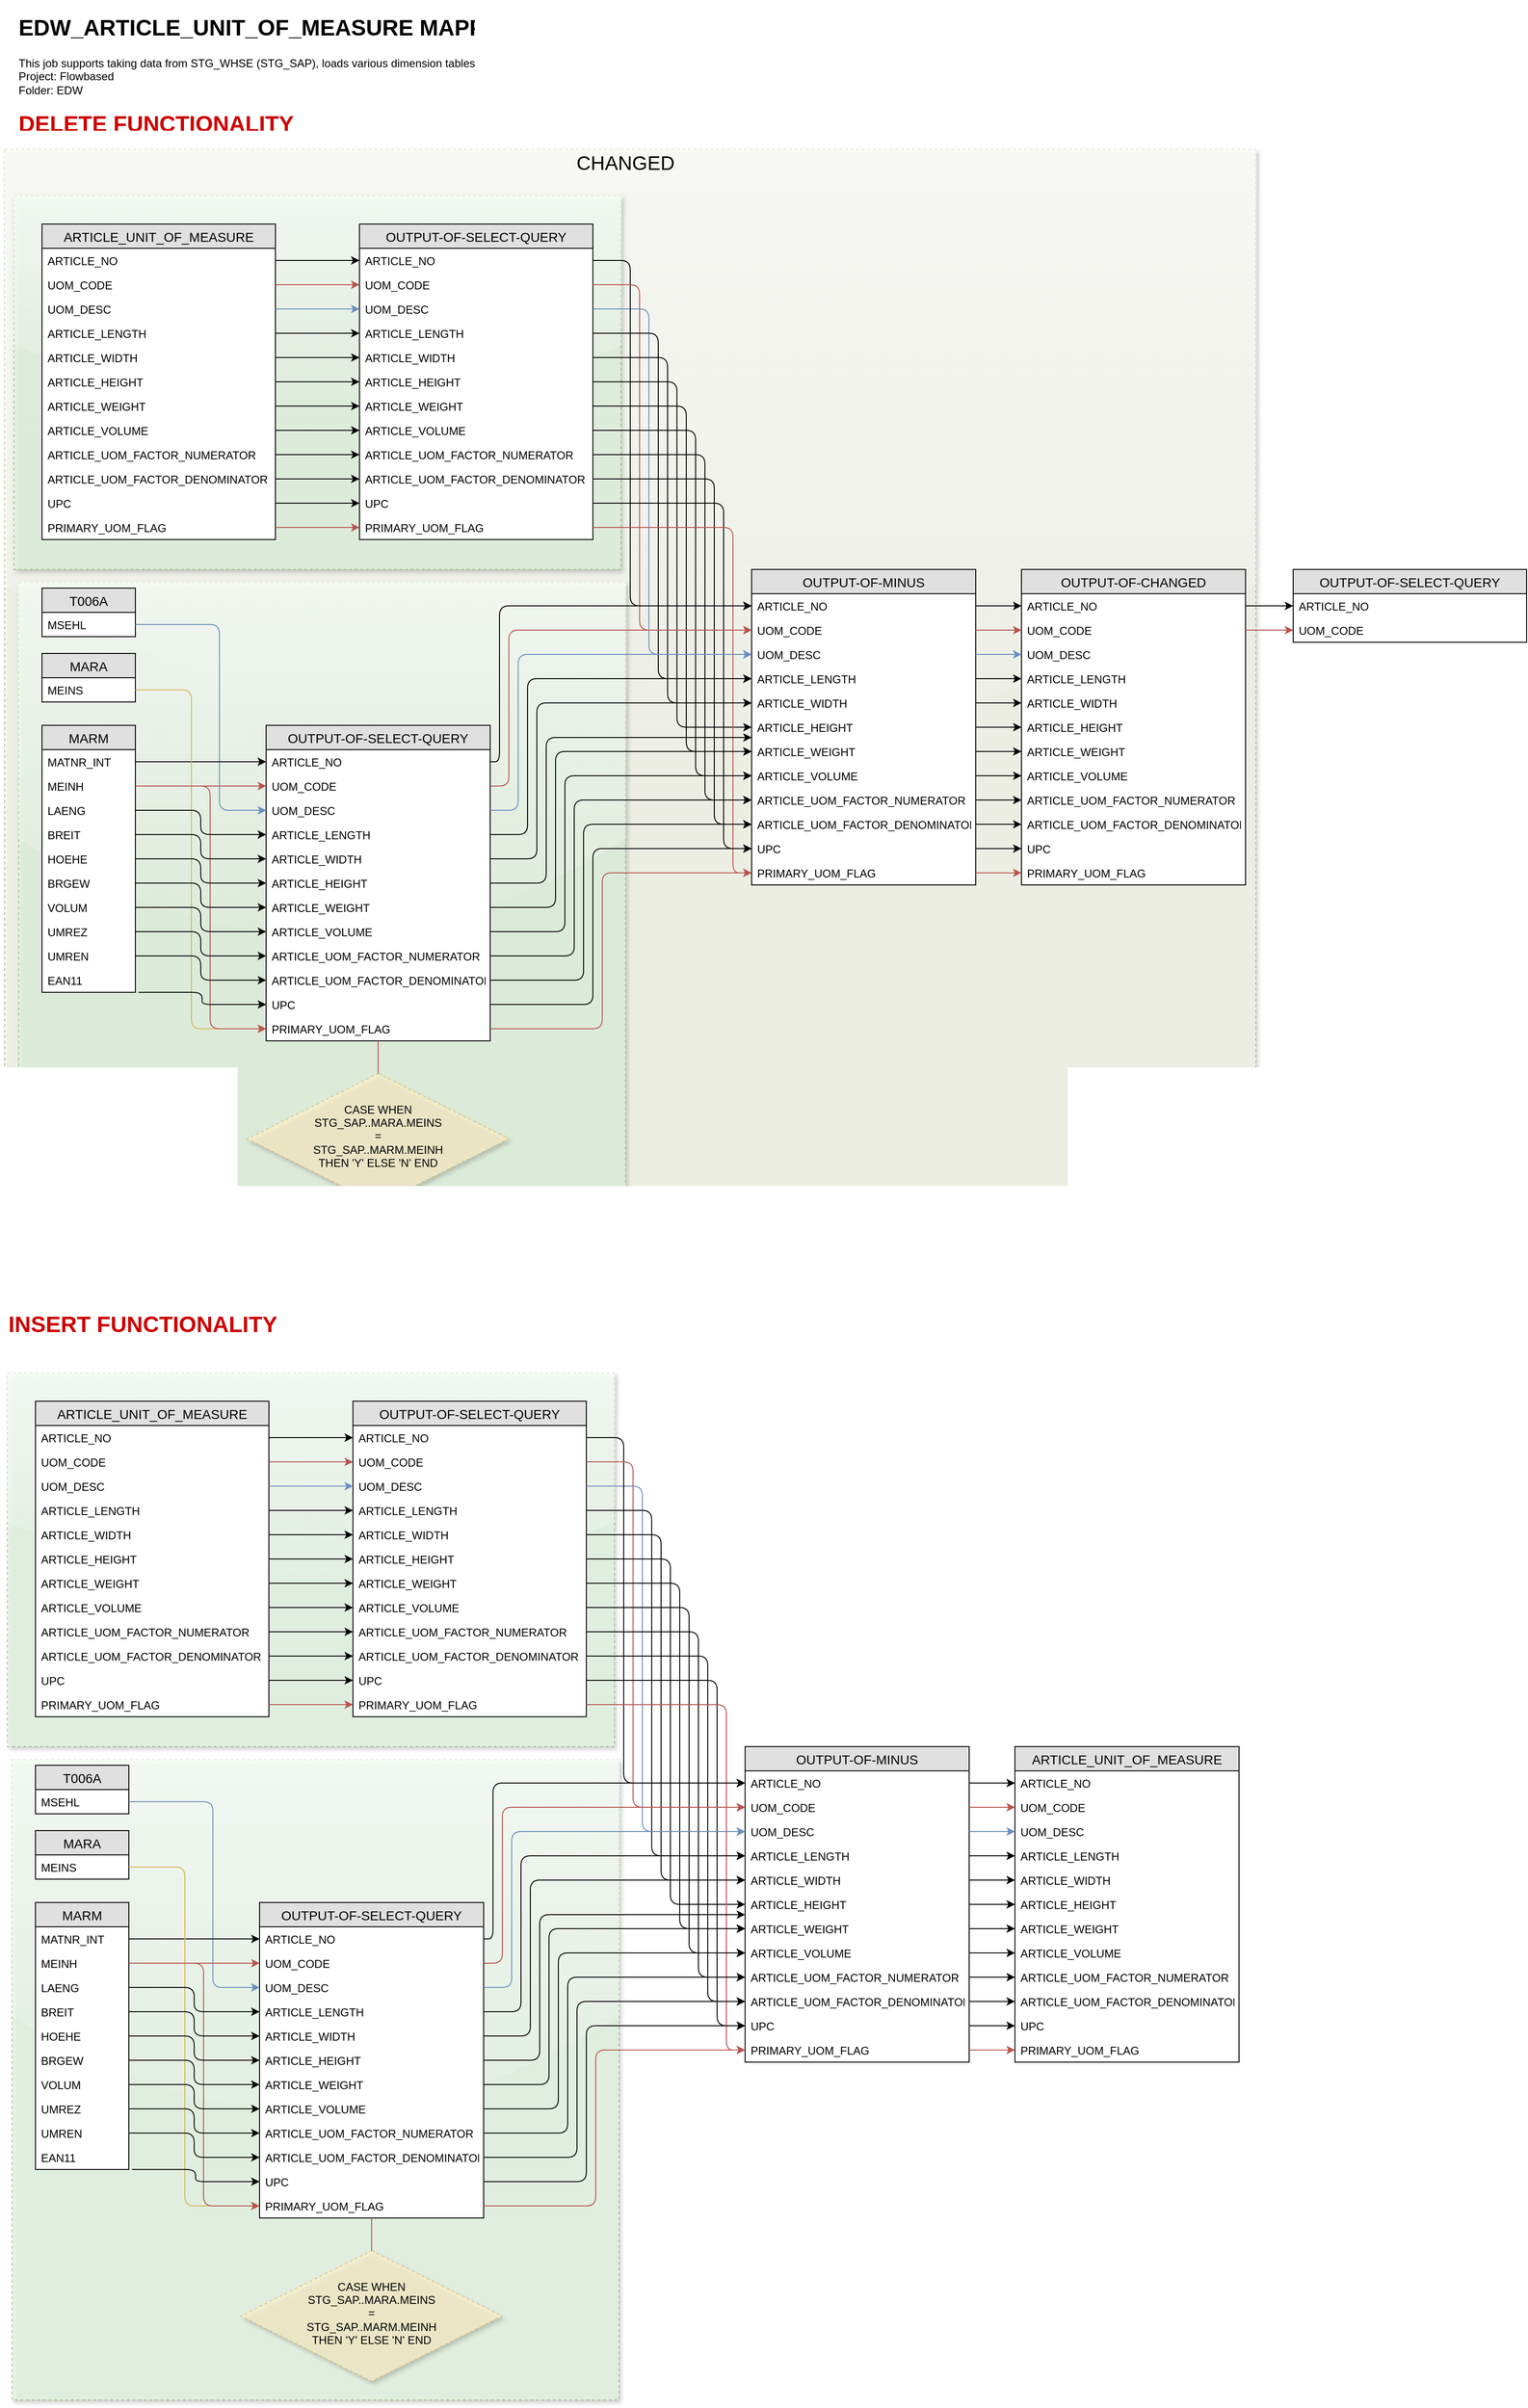 <mxfile version="10.6.0" type="github"><diagram id="HfyFtQMfyFAAvPQiZbf_" name="Page-1"><mxGraphModel dx="3691" dy="2237" grid="1" gridSize="10" guides="1" tooltips="1" connect="1" arrows="1" fold="1" page="1" pageScale="1" pageWidth="1700" pageHeight="1100" math="0" shadow="0"><root><mxCell id="0"/><mxCell id="1" parent="0"/><mxCell id="pYd-TXd0OlpPhpk533o5-224" value="" style="rounded=0;whiteSpace=wrap;html=1;fillColor=#F7FAEB;strokeColor=#82b366;gradientColor=none;dashed=1;opacity=70;shadow=1;comic=0;glass=1;strokeWidth=1;" vertex="1" parent="1"><mxGeometry y="-40" width="1340" height="1170" as="geometry"/></mxCell><mxCell id="pYd-TXd0OlpPhpk533o5-223" value="" style="rounded=0;whiteSpace=wrap;html=1;fillColor=#E5FAE4;strokeColor=#82b366;gradientColor=none;dashed=1;opacity=70;shadow=1;comic=0;glass=1;strokeWidth=1;" vertex="1" parent="1"><mxGeometry x="15" y="424" width="650" height="686" as="geometry"/></mxCell><mxCell id="pYd-TXd0OlpPhpk533o5-44" value="" style="rounded=0;whiteSpace=wrap;html=1;fillColor=#E5FAE4;strokeColor=#82b366;gradientColor=none;dashed=1;opacity=70;shadow=1;comic=0;glass=1;strokeWidth=1;" vertex="1" parent="1"><mxGeometry x="10" y="10" width="650" height="400" as="geometry"/></mxCell><mxCell id="pYd-TXd0OlpPhpk533o5-1" value="ARTICLE_UNIT_OF_MEASURE" style="swimlane;fontStyle=0;childLayout=stackLayout;horizontal=1;startSize=26;fillColor=#e0e0e0;horizontalStack=0;resizeParent=1;resizeParentMax=0;resizeLast=0;collapsible=1;marginBottom=0;swimlaneFillColor=#ffffff;align=center;fontSize=14;" vertex="1" parent="1"><mxGeometry x="40" y="40" width="250" height="338" as="geometry"/></mxCell><mxCell id="pYd-TXd0OlpPhpk533o5-2" value="ARTICLE_NO&#10;" style="text;strokeColor=none;fillColor=none;spacingLeft=4;spacingRight=4;overflow=hidden;rotatable=0;points=[[0,0.5],[1,0.5]];portConstraint=eastwest;fontSize=12;" vertex="1" parent="pYd-TXd0OlpPhpk533o5-1"><mxGeometry y="26" width="250" height="26" as="geometry"/></mxCell><mxCell id="pYd-TXd0OlpPhpk533o5-3" value="UOM_CODE&#10;" style="text;strokeColor=none;fillColor=none;spacingLeft=4;spacingRight=4;overflow=hidden;rotatable=0;points=[[0,0.5],[1,0.5]];portConstraint=eastwest;fontSize=12;" vertex="1" parent="pYd-TXd0OlpPhpk533o5-1"><mxGeometry y="52" width="250" height="26" as="geometry"/></mxCell><mxCell id="pYd-TXd0OlpPhpk533o5-4" value="UOM_DESC&#10;" style="text;strokeColor=none;fillColor=none;spacingLeft=4;spacingRight=4;overflow=hidden;rotatable=0;points=[[0,0.5],[1,0.5]];portConstraint=eastwest;fontSize=12;" vertex="1" parent="pYd-TXd0OlpPhpk533o5-1"><mxGeometry y="78" width="250" height="26" as="geometry"/></mxCell><mxCell id="pYd-TXd0OlpPhpk533o5-5" value="ARTICLE_LENGTH&#10;" style="text;strokeColor=none;fillColor=none;spacingLeft=4;spacingRight=4;overflow=hidden;rotatable=0;points=[[0,0.5],[1,0.5]];portConstraint=eastwest;fontSize=12;" vertex="1" parent="pYd-TXd0OlpPhpk533o5-1"><mxGeometry y="104" width="250" height="26" as="geometry"/></mxCell><mxCell id="pYd-TXd0OlpPhpk533o5-6" value="ARTICLE_WIDTH&#10;" style="text;strokeColor=none;fillColor=none;spacingLeft=4;spacingRight=4;overflow=hidden;rotatable=0;points=[[0,0.5],[1,0.5]];portConstraint=eastwest;fontSize=12;" vertex="1" parent="pYd-TXd0OlpPhpk533o5-1"><mxGeometry y="130" width="250" height="26" as="geometry"/></mxCell><mxCell id="pYd-TXd0OlpPhpk533o5-7" value="ARTICLE_HEIGHT&#10;" style="text;strokeColor=none;fillColor=none;spacingLeft=4;spacingRight=4;overflow=hidden;rotatable=0;points=[[0,0.5],[1,0.5]];portConstraint=eastwest;fontSize=12;" vertex="1" parent="pYd-TXd0OlpPhpk533o5-1"><mxGeometry y="156" width="250" height="26" as="geometry"/></mxCell><mxCell id="pYd-TXd0OlpPhpk533o5-8" value="ARTICLE_WEIGHT&#10;" style="text;strokeColor=none;fillColor=none;spacingLeft=4;spacingRight=4;overflow=hidden;rotatable=0;points=[[0,0.5],[1,0.5]];portConstraint=eastwest;fontSize=12;" vertex="1" parent="pYd-TXd0OlpPhpk533o5-1"><mxGeometry y="182" width="250" height="26" as="geometry"/></mxCell><mxCell id="pYd-TXd0OlpPhpk533o5-9" value="ARTICLE_VOLUME&#10;" style="text;strokeColor=none;fillColor=none;spacingLeft=4;spacingRight=4;overflow=hidden;rotatable=0;points=[[0,0.5],[1,0.5]];portConstraint=eastwest;fontSize=12;" vertex="1" parent="pYd-TXd0OlpPhpk533o5-1"><mxGeometry y="208" width="250" height="26" as="geometry"/></mxCell><mxCell id="pYd-TXd0OlpPhpk533o5-10" value="ARTICLE_UOM_FACTOR_NUMERATOR&#10;" style="text;strokeColor=none;fillColor=none;spacingLeft=4;spacingRight=4;overflow=hidden;rotatable=0;points=[[0,0.5],[1,0.5]];portConstraint=eastwest;fontSize=12;" vertex="1" parent="pYd-TXd0OlpPhpk533o5-1"><mxGeometry y="234" width="250" height="26" as="geometry"/></mxCell><mxCell id="pYd-TXd0OlpPhpk533o5-11" value="ARTICLE_UOM_FACTOR_DENOMINATOR&#10;" style="text;strokeColor=none;fillColor=none;spacingLeft=4;spacingRight=4;overflow=hidden;rotatable=0;points=[[0,0.5],[1,0.5]];portConstraint=eastwest;fontSize=12;" vertex="1" parent="pYd-TXd0OlpPhpk533o5-1"><mxGeometry y="260" width="250" height="26" as="geometry"/></mxCell><mxCell id="pYd-TXd0OlpPhpk533o5-12" value="UPC&#10;" style="text;strokeColor=none;fillColor=none;spacingLeft=4;spacingRight=4;overflow=hidden;rotatable=0;points=[[0,0.5],[1,0.5]];portConstraint=eastwest;fontSize=12;" vertex="1" parent="pYd-TXd0OlpPhpk533o5-1"><mxGeometry y="286" width="250" height="26" as="geometry"/></mxCell><mxCell id="pYd-TXd0OlpPhpk533o5-13" value="PRIMARY_UOM_FLAG&#10;" style="text;strokeColor=none;fillColor=none;spacingLeft=4;spacingRight=4;overflow=hidden;rotatable=0;points=[[0,0.5],[1,0.5]];portConstraint=eastwest;fontSize=12;" vertex="1" parent="pYd-TXd0OlpPhpk533o5-1"><mxGeometry y="312" width="250" height="26" as="geometry"/></mxCell><mxCell id="pYd-TXd0OlpPhpk533o5-14" value="OUTPUT-OF-SELECT-QUERY" style="swimlane;fontStyle=0;childLayout=stackLayout;horizontal=1;startSize=26;fillColor=#e0e0e0;horizontalStack=0;resizeParent=1;resizeParentMax=0;resizeLast=0;collapsible=1;marginBottom=0;swimlaneFillColor=#ffffff;align=center;fontSize=14;" vertex="1" parent="1"><mxGeometry x="380" y="40" width="250" height="338" as="geometry"><mxRectangle x="380" y="40" width="230" height="26" as="alternateBounds"/></mxGeometry></mxCell><mxCell id="pYd-TXd0OlpPhpk533o5-15" value="ARTICLE_NO&#10;" style="text;strokeColor=none;fillColor=none;spacingLeft=4;spacingRight=4;overflow=hidden;rotatable=0;points=[[0,0.5],[1,0.5]];portConstraint=eastwest;fontSize=12;" vertex="1" parent="pYd-TXd0OlpPhpk533o5-14"><mxGeometry y="26" width="250" height="26" as="geometry"/></mxCell><mxCell id="pYd-TXd0OlpPhpk533o5-16" value="UOM_CODE&#10;" style="text;strokeColor=none;fillColor=none;spacingLeft=4;spacingRight=4;overflow=hidden;rotatable=0;points=[[0,0.5],[1,0.5]];portConstraint=eastwest;fontSize=12;" vertex="1" parent="pYd-TXd0OlpPhpk533o5-14"><mxGeometry y="52" width="250" height="26" as="geometry"/></mxCell><mxCell id="pYd-TXd0OlpPhpk533o5-17" value="UOM_DESC&#10;" style="text;strokeColor=none;fillColor=none;spacingLeft=4;spacingRight=4;overflow=hidden;rotatable=0;points=[[0,0.5],[1,0.5]];portConstraint=eastwest;fontSize=12;" vertex="1" parent="pYd-TXd0OlpPhpk533o5-14"><mxGeometry y="78" width="250" height="26" as="geometry"/></mxCell><mxCell id="pYd-TXd0OlpPhpk533o5-18" value="ARTICLE_LENGTH&#10;" style="text;strokeColor=none;fillColor=none;spacingLeft=4;spacingRight=4;overflow=hidden;rotatable=0;points=[[0,0.5],[1,0.5]];portConstraint=eastwest;fontSize=12;" vertex="1" parent="pYd-TXd0OlpPhpk533o5-14"><mxGeometry y="104" width="250" height="26" as="geometry"/></mxCell><mxCell id="pYd-TXd0OlpPhpk533o5-19" value="ARTICLE_WIDTH&#10;" style="text;strokeColor=none;fillColor=none;spacingLeft=4;spacingRight=4;overflow=hidden;rotatable=0;points=[[0,0.5],[1,0.5]];portConstraint=eastwest;fontSize=12;" vertex="1" parent="pYd-TXd0OlpPhpk533o5-14"><mxGeometry y="130" width="250" height="26" as="geometry"/></mxCell><mxCell id="pYd-TXd0OlpPhpk533o5-20" value="ARTICLE_HEIGHT&#10;" style="text;strokeColor=none;fillColor=none;spacingLeft=4;spacingRight=4;overflow=hidden;rotatable=0;points=[[0,0.5],[1,0.5]];portConstraint=eastwest;fontSize=12;" vertex="1" parent="pYd-TXd0OlpPhpk533o5-14"><mxGeometry y="156" width="250" height="26" as="geometry"/></mxCell><mxCell id="pYd-TXd0OlpPhpk533o5-21" value="ARTICLE_WEIGHT&#10;" style="text;strokeColor=none;fillColor=none;spacingLeft=4;spacingRight=4;overflow=hidden;rotatable=0;points=[[0,0.5],[1,0.5]];portConstraint=eastwest;fontSize=12;" vertex="1" parent="pYd-TXd0OlpPhpk533o5-14"><mxGeometry y="182" width="250" height="26" as="geometry"/></mxCell><mxCell id="pYd-TXd0OlpPhpk533o5-22" value="ARTICLE_VOLUME&#10;" style="text;strokeColor=none;fillColor=none;spacingLeft=4;spacingRight=4;overflow=hidden;rotatable=0;points=[[0,0.5],[1,0.5]];portConstraint=eastwest;fontSize=12;" vertex="1" parent="pYd-TXd0OlpPhpk533o5-14"><mxGeometry y="208" width="250" height="26" as="geometry"/></mxCell><mxCell id="pYd-TXd0OlpPhpk533o5-23" value="ARTICLE_UOM_FACTOR_NUMERATOR&#10;" style="text;strokeColor=none;fillColor=none;spacingLeft=4;spacingRight=4;overflow=hidden;rotatable=0;points=[[0,0.5],[1,0.5]];portConstraint=eastwest;fontSize=12;" vertex="1" parent="pYd-TXd0OlpPhpk533o5-14"><mxGeometry y="234" width="250" height="26" as="geometry"/></mxCell><mxCell id="pYd-TXd0OlpPhpk533o5-24" value="ARTICLE_UOM_FACTOR_DENOMINATOR&#10;" style="text;strokeColor=none;fillColor=none;spacingLeft=4;spacingRight=4;overflow=hidden;rotatable=0;points=[[0,0.5],[1,0.5]];portConstraint=eastwest;fontSize=12;" vertex="1" parent="pYd-TXd0OlpPhpk533o5-14"><mxGeometry y="260" width="250" height="26" as="geometry"/></mxCell><mxCell id="pYd-TXd0OlpPhpk533o5-42" value="UPC&#10;" style="text;strokeColor=none;fillColor=none;spacingLeft=4;spacingRight=4;overflow=hidden;rotatable=0;points=[[0,0.5],[1,0.5]];portConstraint=eastwest;fontSize=12;" vertex="1" parent="pYd-TXd0OlpPhpk533o5-14"><mxGeometry y="286" width="250" height="26" as="geometry"/></mxCell><mxCell id="pYd-TXd0OlpPhpk533o5-26" value="PRIMARY_UOM_FLAG&#10;" style="text;strokeColor=none;fillColor=none;spacingLeft=4;spacingRight=4;overflow=hidden;rotatable=0;points=[[0,0.5],[1,0.5]];portConstraint=eastwest;fontSize=12;" vertex="1" parent="pYd-TXd0OlpPhpk533o5-14"><mxGeometry y="312" width="250" height="26" as="geometry"/></mxCell><mxCell id="pYd-TXd0OlpPhpk533o5-29" value="" style="endArrow=classic;html=1;" edge="1" parent="1" source="pYd-TXd0OlpPhpk533o5-2" target="pYd-TXd0OlpPhpk533o5-15"><mxGeometry width="50" height="50" relative="1" as="geometry"><mxPoint x="310" y="120" as="sourcePoint"/><mxPoint x="360" y="70" as="targetPoint"/></mxGeometry></mxCell><mxCell id="pYd-TXd0OlpPhpk533o5-30" value="" style="endArrow=classic;html=1;fillColor=#f8cecc;strokeColor=#b85450;" edge="1" parent="1" source="pYd-TXd0OlpPhpk533o5-3" target="pYd-TXd0OlpPhpk533o5-16"><mxGeometry width="50" height="50" relative="1" as="geometry"><mxPoint x="293" y="89" as="sourcePoint"/><mxPoint x="383" y="89" as="targetPoint"/></mxGeometry></mxCell><mxCell id="pYd-TXd0OlpPhpk533o5-31" value="" style="endArrow=classic;html=1;fillColor=#dae8fc;strokeColor=#6c8ebf;" edge="1" parent="1" source="pYd-TXd0OlpPhpk533o5-4" target="pYd-TXd0OlpPhpk533o5-17"><mxGeometry width="50" height="50" relative="1" as="geometry"><mxPoint x="300" y="115" as="sourcePoint"/><mxPoint x="390" y="115" as="targetPoint"/></mxGeometry></mxCell><mxCell id="pYd-TXd0OlpPhpk533o5-32" value="" style="endArrow=classic;html=1;" edge="1" parent="1" source="pYd-TXd0OlpPhpk533o5-5" target="pYd-TXd0OlpPhpk533o5-18"><mxGeometry width="50" height="50" relative="1" as="geometry"><mxPoint x="290" y="150" as="sourcePoint"/><mxPoint x="380" y="150" as="targetPoint"/></mxGeometry></mxCell><mxCell id="pYd-TXd0OlpPhpk533o5-33" value="" style="endArrow=classic;html=1;" edge="1" parent="1" source="pYd-TXd0OlpPhpk533o5-6" target="pYd-TXd0OlpPhpk533o5-19"><mxGeometry width="50" height="50" relative="1" as="geometry"><mxPoint x="290" y="182.5" as="sourcePoint"/><mxPoint x="380" y="182.5" as="targetPoint"/></mxGeometry></mxCell><mxCell id="pYd-TXd0OlpPhpk533o5-34" value="" style="endArrow=classic;html=1;" edge="1" parent="1" source="pYd-TXd0OlpPhpk533o5-7" target="pYd-TXd0OlpPhpk533o5-20"><mxGeometry width="50" height="50" relative="1" as="geometry"><mxPoint x="290" y="208.5" as="sourcePoint"/><mxPoint x="380" y="208.5" as="targetPoint"/></mxGeometry></mxCell><mxCell id="pYd-TXd0OlpPhpk533o5-35" value="" style="endArrow=classic;html=1;" edge="1" parent="1" source="pYd-TXd0OlpPhpk533o5-8" target="pYd-TXd0OlpPhpk533o5-21"><mxGeometry width="50" height="50" relative="1" as="geometry"><mxPoint x="290" y="234.5" as="sourcePoint"/><mxPoint x="380" y="234.5" as="targetPoint"/></mxGeometry></mxCell><mxCell id="pYd-TXd0OlpPhpk533o5-36" value="" style="endArrow=classic;html=1;" edge="1" parent="1" source="pYd-TXd0OlpPhpk533o5-9" target="pYd-TXd0OlpPhpk533o5-22"><mxGeometry width="50" height="50" relative="1" as="geometry"><mxPoint x="290" y="260.5" as="sourcePoint"/><mxPoint x="380" y="260.5" as="targetPoint"/></mxGeometry></mxCell><mxCell id="pYd-TXd0OlpPhpk533o5-37" value="" style="endArrow=classic;html=1;" edge="1" parent="1" source="pYd-TXd0OlpPhpk533o5-10" target="pYd-TXd0OlpPhpk533o5-23"><mxGeometry width="50" height="50" relative="1" as="geometry"><mxPoint x="290" y="286.5" as="sourcePoint"/><mxPoint x="380" y="286.5" as="targetPoint"/></mxGeometry></mxCell><mxCell id="pYd-TXd0OlpPhpk533o5-38" value="" style="endArrow=classic;html=1;" edge="1" parent="1" source="pYd-TXd0OlpPhpk533o5-11" target="pYd-TXd0OlpPhpk533o5-24"><mxGeometry width="50" height="50" relative="1" as="geometry"><mxPoint x="290" y="312.5" as="sourcePoint"/><mxPoint x="380" y="312.5" as="targetPoint"/></mxGeometry></mxCell><mxCell id="pYd-TXd0OlpPhpk533o5-40" value="" style="endArrow=classic;html=1;" edge="1" parent="1" source="pYd-TXd0OlpPhpk533o5-12" target="pYd-TXd0OlpPhpk533o5-42"><mxGeometry width="50" height="50" relative="1" as="geometry"><mxPoint x="320" y="339" as="sourcePoint"/><mxPoint x="370" y="338.5" as="targetPoint"/></mxGeometry></mxCell><mxCell id="pYd-TXd0OlpPhpk533o5-43" value="" style="endArrow=classic;html=1;fillColor=#f8cecc;strokeColor=#b85450;" edge="1" parent="1" source="pYd-TXd0OlpPhpk533o5-13" target="pYd-TXd0OlpPhpk533o5-26"><mxGeometry width="50" height="50" relative="1" as="geometry"><mxPoint x="290" y="365" as="sourcePoint"/><mxPoint x="380" y="365" as="targetPoint"/></mxGeometry></mxCell><mxCell id="pYd-TXd0OlpPhpk533o5-59" value="T006A" style="swimlane;fontStyle=0;childLayout=stackLayout;horizontal=1;startSize=26;fillColor=#e0e0e0;horizontalStack=0;resizeParent=1;resizeParentMax=0;resizeLast=0;collapsible=1;marginBottom=0;swimlaneFillColor=#ffffff;align=center;fontSize=14;" vertex="1" parent="1"><mxGeometry x="40" y="430" width="100" height="52" as="geometry"/></mxCell><mxCell id="pYd-TXd0OlpPhpk533o5-60" value="MSEHL&#10;" style="text;strokeColor=none;fillColor=none;spacingLeft=4;spacingRight=4;overflow=hidden;rotatable=0;points=[[0,0.5],[1,0.5]];portConstraint=eastwest;fontSize=12;" vertex="1" parent="pYd-TXd0OlpPhpk533o5-59"><mxGeometry y="26" width="100" height="26" as="geometry"/></mxCell><mxCell id="pYd-TXd0OlpPhpk533o5-72" value="MARA" style="swimlane;fontStyle=0;childLayout=stackLayout;horizontal=1;startSize=26;fillColor=#e0e0e0;horizontalStack=0;resizeParent=1;resizeParentMax=0;resizeLast=0;collapsible=1;marginBottom=0;swimlaneFillColor=#ffffff;align=center;fontSize=14;" vertex="1" parent="1"><mxGeometry x="40" y="500" width="100" height="52" as="geometry"/></mxCell><mxCell id="pYd-TXd0OlpPhpk533o5-73" value="MEINS&#10;" style="text;strokeColor=none;fillColor=none;spacingLeft=4;spacingRight=4;overflow=hidden;rotatable=0;points=[[0,0.5],[1,0.5]];portConstraint=eastwest;fontSize=12;" vertex="1" parent="pYd-TXd0OlpPhpk533o5-72"><mxGeometry y="26" width="100" height="26" as="geometry"/></mxCell><mxCell id="pYd-TXd0OlpPhpk533o5-74" value="MARM" style="swimlane;fontStyle=0;childLayout=stackLayout;horizontal=1;startSize=26;fillColor=#e0e0e0;horizontalStack=0;resizeParent=1;resizeParentMax=0;resizeLast=0;collapsible=1;marginBottom=0;swimlaneFillColor=#ffffff;align=center;fontSize=14;" vertex="1" parent="1"><mxGeometry x="40" y="577" width="100" height="286" as="geometry"/></mxCell><mxCell id="pYd-TXd0OlpPhpk533o5-75" value="MATNR_INT&#10;" style="text;strokeColor=none;fillColor=none;spacingLeft=4;spacingRight=4;overflow=hidden;rotatable=0;points=[[0,0.5],[1,0.5]];portConstraint=eastwest;fontSize=12;" vertex="1" parent="pYd-TXd0OlpPhpk533o5-74"><mxGeometry y="26" width="100" height="26" as="geometry"/></mxCell><mxCell id="pYd-TXd0OlpPhpk533o5-76" value="MEINH&#10;" style="text;strokeColor=none;fillColor=none;spacingLeft=4;spacingRight=4;overflow=hidden;rotatable=0;points=[[0,0.5],[1,0.5]];portConstraint=eastwest;fontSize=12;" vertex="1" parent="pYd-TXd0OlpPhpk533o5-74"><mxGeometry y="52" width="100" height="26" as="geometry"/></mxCell><mxCell id="pYd-TXd0OlpPhpk533o5-78" value="LAENG&#10;" style="text;strokeColor=none;fillColor=none;spacingLeft=4;spacingRight=4;overflow=hidden;rotatable=0;points=[[0,0.5],[1,0.5]];portConstraint=eastwest;fontSize=12;" vertex="1" parent="pYd-TXd0OlpPhpk533o5-74"><mxGeometry y="78" width="100" height="26" as="geometry"/></mxCell><mxCell id="pYd-TXd0OlpPhpk533o5-79" value="BREIT&#10;" style="text;strokeColor=none;fillColor=none;spacingLeft=4;spacingRight=4;overflow=hidden;rotatable=0;points=[[0,0.5],[1,0.5]];portConstraint=eastwest;fontSize=12;" vertex="1" parent="pYd-TXd0OlpPhpk533o5-74"><mxGeometry y="104" width="100" height="26" as="geometry"/></mxCell><mxCell id="pYd-TXd0OlpPhpk533o5-81" value="HOEHE" style="text;strokeColor=none;fillColor=none;spacingLeft=4;spacingRight=4;overflow=hidden;rotatable=0;points=[[0,0.5],[1,0.5]];portConstraint=eastwest;fontSize=12;" vertex="1" parent="pYd-TXd0OlpPhpk533o5-74"><mxGeometry y="130" width="100" height="26" as="geometry"/></mxCell><mxCell id="pYd-TXd0OlpPhpk533o5-82" value="BRGEW" style="text;strokeColor=none;fillColor=none;spacingLeft=4;spacingRight=4;overflow=hidden;rotatable=0;points=[[0,0.5],[1,0.5]];portConstraint=eastwest;fontSize=12;" vertex="1" parent="pYd-TXd0OlpPhpk533o5-74"><mxGeometry y="156" width="100" height="26" as="geometry"/></mxCell><mxCell id="pYd-TXd0OlpPhpk533o5-83" value="VOLUM" style="text;strokeColor=none;fillColor=none;spacingLeft=4;spacingRight=4;overflow=hidden;rotatable=0;points=[[0,0.5],[1,0.5]];portConstraint=eastwest;fontSize=12;" vertex="1" parent="pYd-TXd0OlpPhpk533o5-74"><mxGeometry y="182" width="100" height="26" as="geometry"/></mxCell><mxCell id="pYd-TXd0OlpPhpk533o5-84" value="UMREZ" style="text;strokeColor=none;fillColor=none;spacingLeft=4;spacingRight=4;overflow=hidden;rotatable=0;points=[[0,0.5],[1,0.5]];portConstraint=eastwest;fontSize=12;" vertex="1" parent="pYd-TXd0OlpPhpk533o5-74"><mxGeometry y="208" width="100" height="26" as="geometry"/></mxCell><mxCell id="pYd-TXd0OlpPhpk533o5-85" value="UMREN" style="text;strokeColor=none;fillColor=none;spacingLeft=4;spacingRight=4;overflow=hidden;rotatable=0;points=[[0,0.5],[1,0.5]];portConstraint=eastwest;fontSize=12;" vertex="1" parent="pYd-TXd0OlpPhpk533o5-74"><mxGeometry y="234" width="100" height="26" as="geometry"/></mxCell><mxCell id="pYd-TXd0OlpPhpk533o5-86" value="EAN11" style="text;strokeColor=none;fillColor=none;spacingLeft=4;spacingRight=4;overflow=hidden;rotatable=0;points=[[0,0.5],[1,0.5]];portConstraint=eastwest;fontSize=12;" vertex="1" parent="pYd-TXd0OlpPhpk533o5-74"><mxGeometry y="260" width="100" height="26" as="geometry"/></mxCell><mxCell id="pYd-TXd0OlpPhpk533o5-87" value="OUTPUT-OF-SELECT-QUERY" style="swimlane;fontStyle=0;childLayout=stackLayout;horizontal=1;startSize=26;fillColor=#e0e0e0;horizontalStack=0;resizeParent=1;resizeParentMax=0;resizeLast=0;collapsible=1;marginBottom=0;swimlaneFillColor=#ffffff;align=center;fontSize=14;" vertex="1" parent="1"><mxGeometry x="280" y="577" width="240" height="338" as="geometry"/></mxCell><mxCell id="pYd-TXd0OlpPhpk533o5-88" value="ARTICLE_NO&#10;" style="text;strokeColor=none;fillColor=none;spacingLeft=4;spacingRight=4;overflow=hidden;rotatable=0;points=[[0,0.5],[1,0.5]];portConstraint=eastwest;fontSize=12;" vertex="1" parent="pYd-TXd0OlpPhpk533o5-87"><mxGeometry y="26" width="240" height="26" as="geometry"/></mxCell><mxCell id="pYd-TXd0OlpPhpk533o5-89" value="UOM_CODE" style="text;strokeColor=none;fillColor=none;spacingLeft=4;spacingRight=4;overflow=hidden;rotatable=0;points=[[0,0.5],[1,0.5]];portConstraint=eastwest;fontSize=12;" vertex="1" parent="pYd-TXd0OlpPhpk533o5-87"><mxGeometry y="52" width="240" height="26" as="geometry"/></mxCell><mxCell id="pYd-TXd0OlpPhpk533o5-90" value="UOM_DESC&#10;" style="text;strokeColor=none;fillColor=none;spacingLeft=4;spacingRight=4;overflow=hidden;rotatable=0;points=[[0,0.5],[1,0.5]];portConstraint=eastwest;fontSize=12;" vertex="1" parent="pYd-TXd0OlpPhpk533o5-87"><mxGeometry y="78" width="240" height="26" as="geometry"/></mxCell><mxCell id="pYd-TXd0OlpPhpk533o5-91" value="ARTICLE_LENGTH&#10;" style="text;strokeColor=none;fillColor=none;spacingLeft=4;spacingRight=4;overflow=hidden;rotatable=0;points=[[0,0.5],[1,0.5]];portConstraint=eastwest;fontSize=12;" vertex="1" parent="pYd-TXd0OlpPhpk533o5-87"><mxGeometry y="104" width="240" height="26" as="geometry"/></mxCell><mxCell id="pYd-TXd0OlpPhpk533o5-92" value="ARTICLE_WIDTH&#10;" style="text;strokeColor=none;fillColor=none;spacingLeft=4;spacingRight=4;overflow=hidden;rotatable=0;points=[[0,0.5],[1,0.5]];portConstraint=eastwest;fontSize=12;" vertex="1" parent="pYd-TXd0OlpPhpk533o5-87"><mxGeometry y="130" width="240" height="26" as="geometry"/></mxCell><mxCell id="pYd-TXd0OlpPhpk533o5-93" value="ARTICLE_HEIGHT&#10;" style="text;strokeColor=none;fillColor=none;spacingLeft=4;spacingRight=4;overflow=hidden;rotatable=0;points=[[0,0.5],[1,0.5]];portConstraint=eastwest;fontSize=12;" vertex="1" parent="pYd-TXd0OlpPhpk533o5-87"><mxGeometry y="156" width="240" height="26" as="geometry"/></mxCell><mxCell id="pYd-TXd0OlpPhpk533o5-96" value="ARTICLE_WEIGHT&#10;" style="text;strokeColor=none;fillColor=none;spacingLeft=4;spacingRight=4;overflow=hidden;rotatable=0;points=[[0,0.5],[1,0.5]];portConstraint=eastwest;fontSize=12;" vertex="1" parent="pYd-TXd0OlpPhpk533o5-87"><mxGeometry y="182" width="240" height="26" as="geometry"/></mxCell><mxCell id="pYd-TXd0OlpPhpk533o5-94" value="ARTICLE_VOLUME&#10;" style="text;strokeColor=none;fillColor=none;spacingLeft=4;spacingRight=4;overflow=hidden;rotatable=0;points=[[0,0.5],[1,0.5]];portConstraint=eastwest;fontSize=12;" vertex="1" parent="pYd-TXd0OlpPhpk533o5-87"><mxGeometry y="208" width="240" height="26" as="geometry"/></mxCell><mxCell id="pYd-TXd0OlpPhpk533o5-97" value="ARTICLE_UOM_FACTOR_NUMERATOR&#10;" style="text;strokeColor=none;fillColor=none;spacingLeft=4;spacingRight=4;overflow=hidden;rotatable=0;points=[[0,0.5],[1,0.5]];portConstraint=eastwest;fontSize=12;" vertex="1" parent="pYd-TXd0OlpPhpk533o5-87"><mxGeometry y="234" width="240" height="26" as="geometry"/></mxCell><mxCell id="pYd-TXd0OlpPhpk533o5-98" value="ARTICLE_UOM_FACTOR_DENOMINATOR&#10;" style="text;strokeColor=none;fillColor=none;spacingLeft=4;spacingRight=4;overflow=hidden;rotatable=0;points=[[0,0.5],[1,0.5]];portConstraint=eastwest;fontSize=12;" vertex="1" parent="pYd-TXd0OlpPhpk533o5-87"><mxGeometry y="260" width="240" height="26" as="geometry"/></mxCell><mxCell id="pYd-TXd0OlpPhpk533o5-99" value="UPC&#10;" style="text;strokeColor=none;fillColor=none;spacingLeft=4;spacingRight=4;overflow=hidden;rotatable=0;points=[[0,0.5],[1,0.5]];portConstraint=eastwest;fontSize=12;" vertex="1" parent="pYd-TXd0OlpPhpk533o5-87"><mxGeometry y="286" width="240" height="26" as="geometry"/></mxCell><mxCell id="pYd-TXd0OlpPhpk533o5-100" value="PRIMARY_UOM_FLAG&#10;" style="text;strokeColor=none;fillColor=none;spacingLeft=4;spacingRight=4;overflow=hidden;rotatable=0;points=[[0,0.5],[1,0.5]];portConstraint=eastwest;fontSize=12;" vertex="1" parent="pYd-TXd0OlpPhpk533o5-87"><mxGeometry y="312" width="240" height="26" as="geometry"/></mxCell><mxCell id="pYd-TXd0OlpPhpk533o5-102" value="" style="edgeStyle=elbowEdgeStyle;elbow=horizontal;endArrow=classic;html=1;fillColor=#dae8fc;strokeColor=#6c8ebf;" edge="1" parent="1" source="pYd-TXd0OlpPhpk533o5-60" target="pYd-TXd0OlpPhpk533o5-90"><mxGeometry width="50" height="50" relative="1" as="geometry"><mxPoint x="170" y="480" as="sourcePoint"/><mxPoint x="220" y="430" as="targetPoint"/><Array as="points"><mxPoint x="230" y="560"/></Array></mxGeometry></mxCell><mxCell id="pYd-TXd0OlpPhpk533o5-103" value="" style="endArrow=classic;html=1;" edge="1" parent="1" source="pYd-TXd0OlpPhpk533o5-75" target="pYd-TXd0OlpPhpk533o5-88"><mxGeometry width="50" height="50" relative="1" as="geometry"><mxPoint x="140" y="615" as="sourcePoint"/><mxPoint x="230" y="615" as="targetPoint"/></mxGeometry></mxCell><mxCell id="pYd-TXd0OlpPhpk533o5-104" value="" style="endArrow=classic;html=1;fillColor=#f8cecc;strokeColor=#b85450;" edge="1" parent="1" source="pYd-TXd0OlpPhpk533o5-76" target="pYd-TXd0OlpPhpk533o5-89"><mxGeometry width="50" height="50" relative="1" as="geometry"><mxPoint x="140" y="642" as="sourcePoint"/><mxPoint x="230" y="642" as="targetPoint"/></mxGeometry></mxCell><mxCell id="pYd-TXd0OlpPhpk533o5-114" value="" style="edgeStyle=elbowEdgeStyle;elbow=horizontal;endArrow=classic;html=1;entryX=0;entryY=0.5;entryDx=0;entryDy=0;fillColor=#fff2cc;strokeColor=#d6b656;" edge="1" parent="1" source="pYd-TXd0OlpPhpk533o5-73" target="pYd-TXd0OlpPhpk533o5-100"><mxGeometry width="50" height="50" relative="1" as="geometry"><mxPoint x="160" y="540" as="sourcePoint"/><mxPoint x="280" y="930" as="targetPoint"/><Array as="points"><mxPoint x="200" y="740"/></Array></mxGeometry></mxCell><mxCell id="pYd-TXd0OlpPhpk533o5-115" value="" style="edgeStyle=elbowEdgeStyle;elbow=horizontal;endArrow=classic;html=1;fillColor=#f8cecc;strokeColor=#b85450;" edge="1" parent="1" source="pYd-TXd0OlpPhpk533o5-76" target="pYd-TXd0OlpPhpk533o5-100"><mxGeometry width="50" height="50" relative="1" as="geometry"><mxPoint x="160" y="660" as="sourcePoint"/><mxPoint x="300" y="859" as="targetPoint"/><Array as="points"><mxPoint x="220" y="770"/></Array></mxGeometry></mxCell><mxCell id="pYd-TXd0OlpPhpk533o5-116" value="" style="rhombus;whiteSpace=wrap;html=1;rounded=0;shadow=1;glass=1;dashed=1;comic=0;strokeWidth=1;fillColor=#fff2cc;opacity=70;strokeColor=#d6b656;" vertex="1" parent="1"><mxGeometry x="260" y="950" width="280" height="140" as="geometry"/></mxCell><mxCell id="pYd-TXd0OlpPhpk533o5-117" value="CASE WHEN STG_SAP..MARA.MEINS = STG_SAP..MARM.MEINH THEN 'Y' ELSE 'N' END" style="text;html=1;strokeColor=none;fillColor=none;align=center;verticalAlign=middle;whiteSpace=wrap;rounded=0;shadow=1;glass=1;dashed=1;comic=0;opacity=70;" vertex="1" parent="1"><mxGeometry x="340" y="1007" width="120" height="20" as="geometry"/></mxCell><mxCell id="pYd-TXd0OlpPhpk533o5-125" value="" style="endArrow=none;html=1;exitX=0.5;exitY=0;exitDx=0;exitDy=0;fillColor=#f8cecc;strokeColor=#b85450;" edge="1" parent="1" source="pYd-TXd0OlpPhpk533o5-116" target="pYd-TXd0OlpPhpk533o5-100"><mxGeometry width="50" height="50" relative="1" as="geometry"><mxPoint x="370" y="970" as="sourcePoint"/><mxPoint x="420" y="920" as="targetPoint"/></mxGeometry></mxCell><mxCell id="pYd-TXd0OlpPhpk533o5-126" value="OUTPUT-OF-MINUS" style="swimlane;fontStyle=0;childLayout=stackLayout;horizontal=1;startSize=26;fillColor=#e0e0e0;horizontalStack=0;resizeParent=1;resizeParentMax=0;resizeLast=0;collapsible=1;marginBottom=0;swimlaneFillColor=#ffffff;align=center;fontSize=14;" vertex="1" parent="1"><mxGeometry x="800" y="410" width="240" height="338" as="geometry"/></mxCell><mxCell id="pYd-TXd0OlpPhpk533o5-127" value="ARTICLE_NO&#10;" style="text;strokeColor=none;fillColor=none;spacingLeft=4;spacingRight=4;overflow=hidden;rotatable=0;points=[[0,0.5],[1,0.5]];portConstraint=eastwest;fontSize=12;" vertex="1" parent="pYd-TXd0OlpPhpk533o5-126"><mxGeometry y="26" width="240" height="26" as="geometry"/></mxCell><mxCell id="pYd-TXd0OlpPhpk533o5-128" value="UOM_CODE" style="text;strokeColor=none;fillColor=none;spacingLeft=4;spacingRight=4;overflow=hidden;rotatable=0;points=[[0,0.5],[1,0.5]];portConstraint=eastwest;fontSize=12;" vertex="1" parent="pYd-TXd0OlpPhpk533o5-126"><mxGeometry y="52" width="240" height="26" as="geometry"/></mxCell><mxCell id="pYd-TXd0OlpPhpk533o5-129" value="UOM_DESC&#10;" style="text;strokeColor=none;fillColor=none;spacingLeft=4;spacingRight=4;overflow=hidden;rotatable=0;points=[[0,0.5],[1,0.5]];portConstraint=eastwest;fontSize=12;" vertex="1" parent="pYd-TXd0OlpPhpk533o5-126"><mxGeometry y="78" width="240" height="26" as="geometry"/></mxCell><mxCell id="pYd-TXd0OlpPhpk533o5-130" value="ARTICLE_LENGTH&#10;" style="text;strokeColor=none;fillColor=none;spacingLeft=4;spacingRight=4;overflow=hidden;rotatable=0;points=[[0,0.5],[1,0.5]];portConstraint=eastwest;fontSize=12;" vertex="1" parent="pYd-TXd0OlpPhpk533o5-126"><mxGeometry y="104" width="240" height="26" as="geometry"/></mxCell><mxCell id="pYd-TXd0OlpPhpk533o5-131" value="ARTICLE_WIDTH&#10;" style="text;strokeColor=none;fillColor=none;spacingLeft=4;spacingRight=4;overflow=hidden;rotatable=0;points=[[0,0.5],[1,0.5]];portConstraint=eastwest;fontSize=12;" vertex="1" parent="pYd-TXd0OlpPhpk533o5-126"><mxGeometry y="130" width="240" height="26" as="geometry"/></mxCell><mxCell id="pYd-TXd0OlpPhpk533o5-132" value="ARTICLE_HEIGHT&#10;" style="text;strokeColor=none;fillColor=none;spacingLeft=4;spacingRight=4;overflow=hidden;rotatable=0;points=[[0,0.5],[1,0.5]];portConstraint=eastwest;fontSize=12;" vertex="1" parent="pYd-TXd0OlpPhpk533o5-126"><mxGeometry y="156" width="240" height="26" as="geometry"/></mxCell><mxCell id="pYd-TXd0OlpPhpk533o5-133" value="ARTICLE_WEIGHT&#10;" style="text;strokeColor=none;fillColor=none;spacingLeft=4;spacingRight=4;overflow=hidden;rotatable=0;points=[[0,0.5],[1,0.5]];portConstraint=eastwest;fontSize=12;" vertex="1" parent="pYd-TXd0OlpPhpk533o5-126"><mxGeometry y="182" width="240" height="26" as="geometry"/></mxCell><mxCell id="pYd-TXd0OlpPhpk533o5-134" value="ARTICLE_VOLUME&#10;" style="text;strokeColor=none;fillColor=none;spacingLeft=4;spacingRight=4;overflow=hidden;rotatable=0;points=[[0,0.5],[1,0.5]];portConstraint=eastwest;fontSize=12;" vertex="1" parent="pYd-TXd0OlpPhpk533o5-126"><mxGeometry y="208" width="240" height="26" as="geometry"/></mxCell><mxCell id="pYd-TXd0OlpPhpk533o5-135" value="ARTICLE_UOM_FACTOR_NUMERATOR&#10;" style="text;strokeColor=none;fillColor=none;spacingLeft=4;spacingRight=4;overflow=hidden;rotatable=0;points=[[0,0.5],[1,0.5]];portConstraint=eastwest;fontSize=12;" vertex="1" parent="pYd-TXd0OlpPhpk533o5-126"><mxGeometry y="234" width="240" height="26" as="geometry"/></mxCell><mxCell id="pYd-TXd0OlpPhpk533o5-136" value="ARTICLE_UOM_FACTOR_DENOMINATOR&#10;" style="text;strokeColor=none;fillColor=none;spacingLeft=4;spacingRight=4;overflow=hidden;rotatable=0;points=[[0,0.5],[1,0.5]];portConstraint=eastwest;fontSize=12;" vertex="1" parent="pYd-TXd0OlpPhpk533o5-126"><mxGeometry y="260" width="240" height="26" as="geometry"/></mxCell><mxCell id="pYd-TXd0OlpPhpk533o5-137" value="UPC&#10;" style="text;strokeColor=none;fillColor=none;spacingLeft=4;spacingRight=4;overflow=hidden;rotatable=0;points=[[0,0.5],[1,0.5]];portConstraint=eastwest;fontSize=12;" vertex="1" parent="pYd-TXd0OlpPhpk533o5-126"><mxGeometry y="286" width="240" height="26" as="geometry"/></mxCell><mxCell id="pYd-TXd0OlpPhpk533o5-138" value="PRIMARY_UOM_FLAG&#10;" style="text;strokeColor=none;fillColor=none;spacingLeft=4;spacingRight=4;overflow=hidden;rotatable=0;points=[[0,0.5],[1,0.5]];portConstraint=eastwest;fontSize=12;" vertex="1" parent="pYd-TXd0OlpPhpk533o5-126"><mxGeometry y="312" width="240" height="26" as="geometry"/></mxCell><mxCell id="pYd-TXd0OlpPhpk533o5-140" value="" style="edgeStyle=elbowEdgeStyle;elbow=horizontal;endArrow=classic;html=1;fillColor=#dae8fc;strokeColor=#6c8ebf;" edge="1" parent="1" source="pYd-TXd0OlpPhpk533o5-17" target="pYd-TXd0OlpPhpk533o5-129"><mxGeometry width="50" height="50" relative="1" as="geometry"><mxPoint x="680.0" y="310.5" as="sourcePoint"/><mxPoint x="820.0" y="509.5" as="targetPoint"/><Array as="points"><mxPoint x="690" y="330"/></Array></mxGeometry></mxCell><mxCell id="pYd-TXd0OlpPhpk533o5-143" value="" style="edgeStyle=elbowEdgeStyle;elbow=horizontal;endArrow=classic;html=1;" edge="1" parent="1" source="pYd-TXd0OlpPhpk533o5-15" target="pYd-TXd0OlpPhpk533o5-127"><mxGeometry width="50" height="50" relative="1" as="geometry"><mxPoint x="800" y="210" as="sourcePoint"/><mxPoint x="850" y="160" as="targetPoint"/><Array as="points"><mxPoint x="670" y="270"/></Array></mxGeometry></mxCell><mxCell id="pYd-TXd0OlpPhpk533o5-144" value="" style="edgeStyle=elbowEdgeStyle;elbow=horizontal;endArrow=classic;html=1;fillColor=#f8cecc;strokeColor=#b85450;" edge="1" parent="1" source="pYd-TXd0OlpPhpk533o5-16" target="pYd-TXd0OlpPhpk533o5-128"><mxGeometry width="50" height="50" relative="1" as="geometry"><mxPoint x="740" y="260" as="sourcePoint"/><mxPoint x="890" y="630" as="targetPoint"/><Array as="points"><mxPoint x="680" y="290"/></Array></mxGeometry></mxCell><mxCell id="pYd-TXd0OlpPhpk533o5-145" value="" style="edgeStyle=elbowEdgeStyle;elbow=horizontal;endArrow=classic;html=1;" edge="1" parent="1" source="pYd-TXd0OlpPhpk533o5-18" target="pYd-TXd0OlpPhpk533o5-130"><mxGeometry width="50" height="50" relative="1" as="geometry"><mxPoint x="640" y="89" as="sourcePoint"/><mxPoint x="790" y="459" as="targetPoint"/><Array as="points"><mxPoint x="700" y="350"/></Array></mxGeometry></mxCell><mxCell id="pYd-TXd0OlpPhpk533o5-146" value="" style="edgeStyle=elbowEdgeStyle;elbow=horizontal;endArrow=classic;html=1;" edge="1" parent="1" source="pYd-TXd0OlpPhpk533o5-19" target="pYd-TXd0OlpPhpk533o5-131"><mxGeometry width="50" height="50" relative="1" as="geometry"><mxPoint x="650" y="99" as="sourcePoint"/><mxPoint x="800" y="469" as="targetPoint"/><Array as="points"><mxPoint x="710" y="370"/></Array></mxGeometry></mxCell><mxCell id="pYd-TXd0OlpPhpk533o5-147" value="" style="edgeStyle=elbowEdgeStyle;elbow=horizontal;endArrow=classic;html=1;" edge="1" parent="1" source="pYd-TXd0OlpPhpk533o5-20" target="pYd-TXd0OlpPhpk533o5-132"><mxGeometry width="50" height="50" relative="1" as="geometry"><mxPoint x="660" y="109" as="sourcePoint"/><mxPoint x="810" y="479" as="targetPoint"/><Array as="points"><mxPoint x="720" y="400"/></Array></mxGeometry></mxCell><mxCell id="pYd-TXd0OlpPhpk533o5-148" value="" style="edgeStyle=elbowEdgeStyle;elbow=horizontal;endArrow=classic;html=1;" edge="1" parent="1" source="pYd-TXd0OlpPhpk533o5-21" target="pYd-TXd0OlpPhpk533o5-133"><mxGeometry width="50" height="50" relative="1" as="geometry"><mxPoint x="670" y="119" as="sourcePoint"/><mxPoint x="820" y="489" as="targetPoint"/><Array as="points"><mxPoint x="730" y="420"/></Array></mxGeometry></mxCell><mxCell id="pYd-TXd0OlpPhpk533o5-149" value="" style="edgeStyle=elbowEdgeStyle;elbow=horizontal;endArrow=classic;html=1;" edge="1" parent="1" source="pYd-TXd0OlpPhpk533o5-22" target="pYd-TXd0OlpPhpk533o5-134"><mxGeometry width="50" height="50" relative="1" as="geometry"><mxPoint x="680" y="129" as="sourcePoint"/><mxPoint x="830" y="499" as="targetPoint"/><Array as="points"><mxPoint x="740" y="440"/></Array></mxGeometry></mxCell><mxCell id="pYd-TXd0OlpPhpk533o5-150" value="" style="edgeStyle=elbowEdgeStyle;elbow=horizontal;endArrow=classic;html=1;" edge="1" parent="1" source="pYd-TXd0OlpPhpk533o5-23" target="pYd-TXd0OlpPhpk533o5-135"><mxGeometry width="50" height="50" relative="1" as="geometry"><mxPoint x="690" y="139" as="sourcePoint"/><mxPoint x="840" y="509" as="targetPoint"/><Array as="points"><mxPoint x="750" y="470"/></Array></mxGeometry></mxCell><mxCell id="pYd-TXd0OlpPhpk533o5-151" value="" style="edgeStyle=elbowEdgeStyle;elbow=horizontal;endArrow=classic;html=1;" edge="1" parent="1" source="pYd-TXd0OlpPhpk533o5-24" target="pYd-TXd0OlpPhpk533o5-136"><mxGeometry width="50" height="50" relative="1" as="geometry"><mxPoint x="700" y="149" as="sourcePoint"/><mxPoint x="850" y="519" as="targetPoint"/><Array as="points"><mxPoint x="760" y="500"/></Array></mxGeometry></mxCell><mxCell id="pYd-TXd0OlpPhpk533o5-152" value="" style="edgeStyle=elbowEdgeStyle;elbow=horizontal;endArrow=classic;html=1;" edge="1" parent="1" source="pYd-TXd0OlpPhpk533o5-42" target="pYd-TXd0OlpPhpk533o5-137"><mxGeometry width="50" height="50" relative="1" as="geometry"><mxPoint x="710" y="159" as="sourcePoint"/><mxPoint x="860" y="529" as="targetPoint"/><Array as="points"><mxPoint x="770" y="520"/></Array></mxGeometry></mxCell><mxCell id="pYd-TXd0OlpPhpk533o5-153" value="" style="edgeStyle=elbowEdgeStyle;elbow=horizontal;endArrow=classic;html=1;fillColor=#f8cecc;strokeColor=#b85450;" edge="1" parent="1" source="pYd-TXd0OlpPhpk533o5-26" target="pYd-TXd0OlpPhpk533o5-138"><mxGeometry width="50" height="50" relative="1" as="geometry"><mxPoint x="720" y="169" as="sourcePoint"/><mxPoint x="870" y="539" as="targetPoint"/><Array as="points"><mxPoint x="780" y="540"/></Array></mxGeometry></mxCell><mxCell id="pYd-TXd0OlpPhpk533o5-154" value="" style="edgeStyle=elbowEdgeStyle;elbow=horizontal;endArrow=classic;html=1;" edge="1" parent="1" source="pYd-TXd0OlpPhpk533o5-88" target="pYd-TXd0OlpPhpk533o5-127"><mxGeometry width="50" height="50" relative="1" as="geometry"><mxPoint x="530" y="603" as="sourcePoint"/><mxPoint x="680" y="973" as="targetPoint"/><Array as="points"><mxPoint x="530" y="540"/></Array></mxGeometry></mxCell><mxCell id="pYd-TXd0OlpPhpk533o5-155" value="" style="edgeStyle=elbowEdgeStyle;elbow=horizontal;endArrow=classic;html=1;fillColor=#f8cecc;strokeColor=#b85450;" edge="1" parent="1" source="pYd-TXd0OlpPhpk533o5-89" target="pYd-TXd0OlpPhpk533o5-128"><mxGeometry width="50" height="50" relative="1" as="geometry"><mxPoint x="530.0" y="626.0" as="sourcePoint"/><mxPoint x="810" y="459" as="targetPoint"/><Array as="points"><mxPoint x="540" y="560"/></Array></mxGeometry></mxCell><mxCell id="pYd-TXd0OlpPhpk533o5-156" value="" style="edgeStyle=elbowEdgeStyle;elbow=horizontal;endArrow=classic;html=1;fillColor=#dae8fc;strokeColor=#6c8ebf;" edge="1" parent="1" source="pYd-TXd0OlpPhpk533o5-90" target="pYd-TXd0OlpPhpk533o5-129"><mxGeometry width="50" height="50" relative="1" as="geometry"><mxPoint x="540.0" y="636.0" as="sourcePoint"/><mxPoint x="820" y="469" as="targetPoint"/><Array as="points"><mxPoint x="550" y="560"/></Array></mxGeometry></mxCell><mxCell id="pYd-TXd0OlpPhpk533o5-157" value="" style="edgeStyle=elbowEdgeStyle;elbow=horizontal;endArrow=classic;html=1;" edge="1" parent="1" source="pYd-TXd0OlpPhpk533o5-91" target="pYd-TXd0OlpPhpk533o5-130"><mxGeometry width="50" height="50" relative="1" as="geometry"><mxPoint x="550.0" y="646.0" as="sourcePoint"/><mxPoint x="830" y="479" as="targetPoint"/><Array as="points"><mxPoint x="560" y="570"/></Array></mxGeometry></mxCell><mxCell id="pYd-TXd0OlpPhpk533o5-158" value="" style="edgeStyle=elbowEdgeStyle;elbow=horizontal;endArrow=classic;html=1;" edge="1" parent="1" source="pYd-TXd0OlpPhpk533o5-92" target="pYd-TXd0OlpPhpk533o5-131"><mxGeometry width="50" height="50" relative="1" as="geometry"><mxPoint x="560.0" y="656.0" as="sourcePoint"/><mxPoint x="840" y="489" as="targetPoint"/><Array as="points"><mxPoint x="570" y="580"/></Array></mxGeometry></mxCell><mxCell id="pYd-TXd0OlpPhpk533o5-159" value="" style="edgeStyle=elbowEdgeStyle;elbow=horizontal;endArrow=classic;html=1;" edge="1" parent="1" source="pYd-TXd0OlpPhpk533o5-93" target="pYd-TXd0OlpPhpk533o5-132"><mxGeometry width="50" height="50" relative="1" as="geometry"><mxPoint x="570.0" y="666.0" as="sourcePoint"/><mxPoint x="850" y="499" as="targetPoint"/><Array as="points"><mxPoint x="580" y="590"/></Array></mxGeometry></mxCell><mxCell id="pYd-TXd0OlpPhpk533o5-161" value="" style="edgeStyle=elbowEdgeStyle;elbow=horizontal;endArrow=classic;html=1;" edge="1" parent="1" source="pYd-TXd0OlpPhpk533o5-96" target="pYd-TXd0OlpPhpk533o5-133"><mxGeometry width="50" height="50" relative="1" as="geometry"><mxPoint x="560" y="770" as="sourcePoint"/><mxPoint x="840.0" y="603.0" as="targetPoint"/><Array as="points"><mxPoint x="590" y="690"/></Array></mxGeometry></mxCell><mxCell id="pYd-TXd0OlpPhpk533o5-162" value="" style="edgeStyle=elbowEdgeStyle;elbow=horizontal;endArrow=classic;html=1;exitX=1;exitY=0.5;exitDx=0;exitDy=0;" edge="1" parent="1" source="pYd-TXd0OlpPhpk533o5-94" target="pYd-TXd0OlpPhpk533o5-134"><mxGeometry width="50" height="50" relative="1" as="geometry"><mxPoint x="630" y="811" as="sourcePoint"/><mxPoint x="680" y="761" as="targetPoint"/><Array as="points"><mxPoint x="600" y="720"/></Array></mxGeometry></mxCell><mxCell id="pYd-TXd0OlpPhpk533o5-164" value="" style="edgeStyle=elbowEdgeStyle;elbow=horizontal;endArrow=classic;html=1;exitX=1;exitY=0.5;exitDx=0;exitDy=0;" edge="1" parent="1" source="pYd-TXd0OlpPhpk533o5-97" target="pYd-TXd0OlpPhpk533o5-135"><mxGeometry width="50" height="50" relative="1" as="geometry"><mxPoint x="529.714" y="808.143" as="sourcePoint"/><mxPoint x="810" y="641.0" as="targetPoint"/><Array as="points"><mxPoint x="610" y="730"/></Array></mxGeometry></mxCell><mxCell id="pYd-TXd0OlpPhpk533o5-165" value="" style="edgeStyle=elbowEdgeStyle;elbow=horizontal;endArrow=classic;html=1;" edge="1" parent="1" source="pYd-TXd0OlpPhpk533o5-98" target="pYd-TXd0OlpPhpk533o5-136"><mxGeometry width="50" height="50" relative="1" as="geometry"><mxPoint x="539.714" y="818.143" as="sourcePoint"/><mxPoint x="820" y="651.0" as="targetPoint"/><Array as="points"><mxPoint x="620" y="740"/></Array></mxGeometry></mxCell><mxCell id="pYd-TXd0OlpPhpk533o5-166" value="" style="edgeStyle=elbowEdgeStyle;elbow=horizontal;endArrow=classic;html=1;" edge="1" parent="1" source="pYd-TXd0OlpPhpk533o5-99" target="pYd-TXd0OlpPhpk533o5-137"><mxGeometry width="50" height="50" relative="1" as="geometry"><mxPoint x="549.714" y="828.143" as="sourcePoint"/><mxPoint x="830" y="661.0" as="targetPoint"/><Array as="points"><mxPoint x="630" y="750"/></Array></mxGeometry></mxCell><mxCell id="pYd-TXd0OlpPhpk533o5-167" value="" style="edgeStyle=elbowEdgeStyle;elbow=horizontal;endArrow=classic;html=1;fillColor=#f8cecc;strokeColor=#b85450;" edge="1" parent="1" source="pYd-TXd0OlpPhpk533o5-100" target="pYd-TXd0OlpPhpk533o5-138"><mxGeometry width="50" height="50" relative="1" as="geometry"><mxPoint x="559.714" y="838.143" as="sourcePoint"/><mxPoint x="840" y="671.0" as="targetPoint"/><Array as="points"><mxPoint x="640" y="760"/></Array></mxGeometry></mxCell><mxCell id="pYd-TXd0OlpPhpk533o5-168" value="OUTPUT-OF-CHANGED" style="swimlane;fontStyle=0;childLayout=stackLayout;horizontal=1;startSize=26;fillColor=#e0e0e0;horizontalStack=0;resizeParent=1;resizeParentMax=0;resizeLast=0;collapsible=1;marginBottom=0;swimlaneFillColor=#ffffff;align=center;fontSize=14;" vertex="1" parent="1"><mxGeometry x="1089" y="410" width="240" height="338" as="geometry"/></mxCell><mxCell id="pYd-TXd0OlpPhpk533o5-169" value="ARTICLE_NO&#10;" style="text;strokeColor=none;fillColor=none;spacingLeft=4;spacingRight=4;overflow=hidden;rotatable=0;points=[[0,0.5],[1,0.5]];portConstraint=eastwest;fontSize=12;" vertex="1" parent="pYd-TXd0OlpPhpk533o5-168"><mxGeometry y="26" width="240" height="26" as="geometry"/></mxCell><mxCell id="pYd-TXd0OlpPhpk533o5-170" value="UOM_CODE" style="text;strokeColor=none;fillColor=none;spacingLeft=4;spacingRight=4;overflow=hidden;rotatable=0;points=[[0,0.5],[1,0.5]];portConstraint=eastwest;fontSize=12;" vertex="1" parent="pYd-TXd0OlpPhpk533o5-168"><mxGeometry y="52" width="240" height="26" as="geometry"/></mxCell><mxCell id="pYd-TXd0OlpPhpk533o5-171" value="UOM_DESC&#10;" style="text;strokeColor=none;fillColor=none;spacingLeft=4;spacingRight=4;overflow=hidden;rotatable=0;points=[[0,0.5],[1,0.5]];portConstraint=eastwest;fontSize=12;" vertex="1" parent="pYd-TXd0OlpPhpk533o5-168"><mxGeometry y="78" width="240" height="26" as="geometry"/></mxCell><mxCell id="pYd-TXd0OlpPhpk533o5-172" value="ARTICLE_LENGTH&#10;" style="text;strokeColor=none;fillColor=none;spacingLeft=4;spacingRight=4;overflow=hidden;rotatable=0;points=[[0,0.5],[1,0.5]];portConstraint=eastwest;fontSize=12;" vertex="1" parent="pYd-TXd0OlpPhpk533o5-168"><mxGeometry y="104" width="240" height="26" as="geometry"/></mxCell><mxCell id="pYd-TXd0OlpPhpk533o5-173" value="ARTICLE_WIDTH&#10;" style="text;strokeColor=none;fillColor=none;spacingLeft=4;spacingRight=4;overflow=hidden;rotatable=0;points=[[0,0.5],[1,0.5]];portConstraint=eastwest;fontSize=12;" vertex="1" parent="pYd-TXd0OlpPhpk533o5-168"><mxGeometry y="130" width="240" height="26" as="geometry"/></mxCell><mxCell id="pYd-TXd0OlpPhpk533o5-174" value="ARTICLE_HEIGHT&#10;" style="text;strokeColor=none;fillColor=none;spacingLeft=4;spacingRight=4;overflow=hidden;rotatable=0;points=[[0,0.5],[1,0.5]];portConstraint=eastwest;fontSize=12;" vertex="1" parent="pYd-TXd0OlpPhpk533o5-168"><mxGeometry y="156" width="240" height="26" as="geometry"/></mxCell><mxCell id="pYd-TXd0OlpPhpk533o5-175" value="ARTICLE_WEIGHT&#10;" style="text;strokeColor=none;fillColor=none;spacingLeft=4;spacingRight=4;overflow=hidden;rotatable=0;points=[[0,0.5],[1,0.5]];portConstraint=eastwest;fontSize=12;" vertex="1" parent="pYd-TXd0OlpPhpk533o5-168"><mxGeometry y="182" width="240" height="26" as="geometry"/></mxCell><mxCell id="pYd-TXd0OlpPhpk533o5-176" value="ARTICLE_VOLUME&#10;" style="text;strokeColor=none;fillColor=none;spacingLeft=4;spacingRight=4;overflow=hidden;rotatable=0;points=[[0,0.5],[1,0.5]];portConstraint=eastwest;fontSize=12;" vertex="1" parent="pYd-TXd0OlpPhpk533o5-168"><mxGeometry y="208" width="240" height="26" as="geometry"/></mxCell><mxCell id="pYd-TXd0OlpPhpk533o5-177" value="ARTICLE_UOM_FACTOR_NUMERATOR&#10;" style="text;strokeColor=none;fillColor=none;spacingLeft=4;spacingRight=4;overflow=hidden;rotatable=0;points=[[0,0.5],[1,0.5]];portConstraint=eastwest;fontSize=12;" vertex="1" parent="pYd-TXd0OlpPhpk533o5-168"><mxGeometry y="234" width="240" height="26" as="geometry"/></mxCell><mxCell id="pYd-TXd0OlpPhpk533o5-178" value="ARTICLE_UOM_FACTOR_DENOMINATOR&#10;" style="text;strokeColor=none;fillColor=none;spacingLeft=4;spacingRight=4;overflow=hidden;rotatable=0;points=[[0,0.5],[1,0.5]];portConstraint=eastwest;fontSize=12;" vertex="1" parent="pYd-TXd0OlpPhpk533o5-168"><mxGeometry y="260" width="240" height="26" as="geometry"/></mxCell><mxCell id="pYd-TXd0OlpPhpk533o5-179" value="UPC&#10;" style="text;strokeColor=none;fillColor=none;spacingLeft=4;spacingRight=4;overflow=hidden;rotatable=0;points=[[0,0.5],[1,0.5]];portConstraint=eastwest;fontSize=12;" vertex="1" parent="pYd-TXd0OlpPhpk533o5-168"><mxGeometry y="286" width="240" height="26" as="geometry"/></mxCell><mxCell id="pYd-TXd0OlpPhpk533o5-180" value="PRIMARY_UOM_FLAG&#10;" style="text;strokeColor=none;fillColor=none;spacingLeft=4;spacingRight=4;overflow=hidden;rotatable=0;points=[[0,0.5],[1,0.5]];portConstraint=eastwest;fontSize=12;" vertex="1" parent="pYd-TXd0OlpPhpk533o5-168"><mxGeometry y="312" width="240" height="26" as="geometry"/></mxCell><mxCell id="pYd-TXd0OlpPhpk533o5-181" value="" style="endArrow=classic;html=1;" edge="1" parent="1" source="pYd-TXd0OlpPhpk533o5-127" target="pYd-TXd0OlpPhpk533o5-169"><mxGeometry width="50" height="50" relative="1" as="geometry"><mxPoint x="1060" y="447" as="sourcePoint"/><mxPoint x="1140.0" y="447.5" as="targetPoint"/></mxGeometry></mxCell><mxCell id="pYd-TXd0OlpPhpk533o5-183" value="" style="endArrow=classic;html=1;fillColor=#f8cecc;strokeColor=#b85450;" edge="1" parent="1" source="pYd-TXd0OlpPhpk533o5-128" target="pYd-TXd0OlpPhpk533o5-170"><mxGeometry width="50" height="50" relative="1" as="geometry"><mxPoint x="1050" y="459" as="sourcePoint"/><mxPoint x="1099" y="459" as="targetPoint"/></mxGeometry></mxCell><mxCell id="pYd-TXd0OlpPhpk533o5-184" value="" style="endArrow=classic;html=1;fillColor=#dae8fc;strokeColor=#6c8ebf;" edge="1" parent="1" source="pYd-TXd0OlpPhpk533o5-129" target="pYd-TXd0OlpPhpk533o5-171"><mxGeometry width="50" height="50" relative="1" as="geometry"><mxPoint x="1060" y="469" as="sourcePoint"/><mxPoint x="1109" y="469" as="targetPoint"/></mxGeometry></mxCell><mxCell id="pYd-TXd0OlpPhpk533o5-186" value="" style="endArrow=classic;html=1;" edge="1" parent="1" source="pYd-TXd0OlpPhpk533o5-130" target="pYd-TXd0OlpPhpk533o5-172"><mxGeometry width="50" height="50" relative="1" as="geometry"><mxPoint x="1080" y="489" as="sourcePoint"/><mxPoint x="1129" y="489" as="targetPoint"/></mxGeometry></mxCell><mxCell id="pYd-TXd0OlpPhpk533o5-187" value="" style="endArrow=classic;html=1;" edge="1" parent="1" source="pYd-TXd0OlpPhpk533o5-131" target="pYd-TXd0OlpPhpk533o5-173"><mxGeometry width="50" height="50" relative="1" as="geometry"><mxPoint x="1090" y="499" as="sourcePoint"/><mxPoint x="1139" y="499" as="targetPoint"/></mxGeometry></mxCell><mxCell id="pYd-TXd0OlpPhpk533o5-188" value="" style="endArrow=classic;html=1;" edge="1" parent="1" source="pYd-TXd0OlpPhpk533o5-132" target="pYd-TXd0OlpPhpk533o5-174"><mxGeometry width="50" height="50" relative="1" as="geometry"><mxPoint x="1100" y="509" as="sourcePoint"/><mxPoint x="1149" y="509" as="targetPoint"/></mxGeometry></mxCell><mxCell id="pYd-TXd0OlpPhpk533o5-189" value="" style="endArrow=classic;html=1;" edge="1" parent="1" source="pYd-TXd0OlpPhpk533o5-133" target="pYd-TXd0OlpPhpk533o5-175"><mxGeometry width="50" height="50" relative="1" as="geometry"><mxPoint x="1110" y="519" as="sourcePoint"/><mxPoint x="1159" y="519" as="targetPoint"/></mxGeometry></mxCell><mxCell id="pYd-TXd0OlpPhpk533o5-190" value="" style="endArrow=classic;html=1;" edge="1" parent="1" source="pYd-TXd0OlpPhpk533o5-134" target="pYd-TXd0OlpPhpk533o5-176"><mxGeometry width="50" height="50" relative="1" as="geometry"><mxPoint x="1120" y="529" as="sourcePoint"/><mxPoint x="1169" y="529" as="targetPoint"/></mxGeometry></mxCell><mxCell id="pYd-TXd0OlpPhpk533o5-191" value="" style="endArrow=classic;html=1;" edge="1" parent="1" source="pYd-TXd0OlpPhpk533o5-135" target="pYd-TXd0OlpPhpk533o5-177"><mxGeometry width="50" height="50" relative="1" as="geometry"><mxPoint x="1130" y="539" as="sourcePoint"/><mxPoint x="1179" y="539" as="targetPoint"/></mxGeometry></mxCell><mxCell id="pYd-TXd0OlpPhpk533o5-192" value="" style="endArrow=classic;html=1;" edge="1" parent="1" source="pYd-TXd0OlpPhpk533o5-136" target="pYd-TXd0OlpPhpk533o5-178"><mxGeometry width="50" height="50" relative="1" as="geometry"><mxPoint x="1140" y="549" as="sourcePoint"/><mxPoint x="1189" y="549" as="targetPoint"/></mxGeometry></mxCell><mxCell id="pYd-TXd0OlpPhpk533o5-193" value="" style="endArrow=classic;html=1;" edge="1" parent="1" source="pYd-TXd0OlpPhpk533o5-137" target="pYd-TXd0OlpPhpk533o5-179"><mxGeometry width="50" height="50" relative="1" as="geometry"><mxPoint x="1150" y="559" as="sourcePoint"/><mxPoint x="1199" y="559" as="targetPoint"/></mxGeometry></mxCell><mxCell id="pYd-TXd0OlpPhpk533o5-194" value="" style="endArrow=classic;html=1;fillColor=#f8cecc;strokeColor=#b85450;" edge="1" parent="1" source="pYd-TXd0OlpPhpk533o5-138" target="pYd-TXd0OlpPhpk533o5-180"><mxGeometry width="50" height="50" relative="1" as="geometry"><mxPoint x="1160" y="569" as="sourcePoint"/><mxPoint x="1209" y="569" as="targetPoint"/></mxGeometry></mxCell><mxCell id="pYd-TXd0OlpPhpk533o5-195" value="OUTPUT-OF-SELECT-QUERY" style="swimlane;fontStyle=0;childLayout=stackLayout;horizontal=1;startSize=26;fillColor=#e0e0e0;horizontalStack=0;resizeParent=1;resizeParentMax=0;resizeLast=0;collapsible=1;marginBottom=0;swimlaneFillColor=#ffffff;align=center;fontSize=14;" vertex="1" parent="1"><mxGeometry x="1380" y="410" width="250" height="78" as="geometry"><mxRectangle x="380" y="40" width="230" height="26" as="alternateBounds"/></mxGeometry></mxCell><mxCell id="pYd-TXd0OlpPhpk533o5-196" value="ARTICLE_NO&#10;" style="text;strokeColor=none;fillColor=none;spacingLeft=4;spacingRight=4;overflow=hidden;rotatable=0;points=[[0,0.5],[1,0.5]];portConstraint=eastwest;fontSize=12;" vertex="1" parent="pYd-TXd0OlpPhpk533o5-195"><mxGeometry y="26" width="250" height="26" as="geometry"/></mxCell><mxCell id="pYd-TXd0OlpPhpk533o5-197" value="UOM_CODE&#10;" style="text;strokeColor=none;fillColor=none;spacingLeft=4;spacingRight=4;overflow=hidden;rotatable=0;points=[[0,0.5],[1,0.5]];portConstraint=eastwest;fontSize=12;" vertex="1" parent="pYd-TXd0OlpPhpk533o5-195"><mxGeometry y="52" width="250" height="26" as="geometry"/></mxCell><mxCell id="pYd-TXd0OlpPhpk533o5-221" value="" style="endArrow=classic;html=1;exitX=1;exitY=0.5;exitDx=0;exitDy=0;" edge="1" parent="1" source="pYd-TXd0OlpPhpk533o5-169" target="pYd-TXd0OlpPhpk533o5-196"><mxGeometry width="50" height="50" relative="1" as="geometry"><mxPoint x="1050" y="459" as="sourcePoint"/><mxPoint x="1099" y="459" as="targetPoint"/></mxGeometry></mxCell><mxCell id="pYd-TXd0OlpPhpk533o5-222" value="" style="endArrow=classic;html=1;fillColor=#f8cecc;strokeColor=#b85450;" edge="1" parent="1" source="pYd-TXd0OlpPhpk533o5-170" target="pYd-TXd0OlpPhpk533o5-197"><mxGeometry width="50" height="50" relative="1" as="geometry"><mxPoint x="1060" y="469" as="sourcePoint"/><mxPoint x="1109" y="469" as="targetPoint"/></mxGeometry></mxCell><mxCell id="pYd-TXd0OlpPhpk533o5-228" value="&lt;font style=&quot;font-size: 21px&quot;&gt;CHANGED&lt;/font&gt;" style="text;html=1;strokeColor=none;fillColor=none;align=center;verticalAlign=middle;whiteSpace=wrap;rounded=0;shadow=1;glass=1;dashed=1;comic=0;opacity=70;" vertex="1" parent="1"><mxGeometry x="645" y="-36" width="40" height="20" as="geometry"/></mxCell><mxCell id="pYd-TXd0OlpPhpk533o5-229" value="" style="edgeStyle=elbowEdgeStyle;elbow=horizontal;endArrow=classic;html=1;" edge="1" parent="1" source="pYd-TXd0OlpPhpk533o5-78" target="pYd-TXd0OlpPhpk533o5-91"><mxGeometry width="50" height="50" relative="1" as="geometry"><mxPoint x="150" y="731" as="sourcePoint"/><mxPoint x="200" y="681" as="targetPoint"/></mxGeometry></mxCell><mxCell id="pYd-TXd0OlpPhpk533o5-232" value="" style="edgeStyle=elbowEdgeStyle;elbow=horizontal;endArrow=classic;html=1;" edge="1" parent="1" source="pYd-TXd0OlpPhpk533o5-79" target="pYd-TXd0OlpPhpk533o5-92"><mxGeometry width="50" height="50" relative="1" as="geometry"><mxPoint x="150" y="678" as="sourcePoint"/><mxPoint x="290" y="704" as="targetPoint"/></mxGeometry></mxCell><mxCell id="pYd-TXd0OlpPhpk533o5-233" value="" style="edgeStyle=elbowEdgeStyle;elbow=horizontal;endArrow=classic;html=1;" edge="1" parent="1" source="pYd-TXd0OlpPhpk533o5-81" target="pYd-TXd0OlpPhpk533o5-93"><mxGeometry width="50" height="50" relative="1" as="geometry"><mxPoint x="160" y="688" as="sourcePoint"/><mxPoint x="300" y="714" as="targetPoint"/></mxGeometry></mxCell><mxCell id="pYd-TXd0OlpPhpk533o5-234" value="" style="edgeStyle=elbowEdgeStyle;elbow=horizontal;endArrow=classic;html=1;" edge="1" parent="1" source="pYd-TXd0OlpPhpk533o5-82" target="pYd-TXd0OlpPhpk533o5-96"><mxGeometry width="50" height="50" relative="1" as="geometry"><mxPoint x="170" y="698" as="sourcePoint"/><mxPoint x="310" y="724" as="targetPoint"/></mxGeometry></mxCell><mxCell id="pYd-TXd0OlpPhpk533o5-235" value="" style="edgeStyle=elbowEdgeStyle;elbow=horizontal;endArrow=classic;html=1;" edge="1" parent="1" source="pYd-TXd0OlpPhpk533o5-83" target="pYd-TXd0OlpPhpk533o5-94"><mxGeometry width="50" height="50" relative="1" as="geometry"><mxPoint x="180" y="708" as="sourcePoint"/><mxPoint x="320" y="734" as="targetPoint"/></mxGeometry></mxCell><mxCell id="pYd-TXd0OlpPhpk533o5-236" value="" style="edgeStyle=elbowEdgeStyle;elbow=horizontal;endArrow=classic;html=1;" edge="1" parent="1" source="pYd-TXd0OlpPhpk533o5-84" target="pYd-TXd0OlpPhpk533o5-97"><mxGeometry width="50" height="50" relative="1" as="geometry"><mxPoint x="190" y="718" as="sourcePoint"/><mxPoint x="330" y="744" as="targetPoint"/></mxGeometry></mxCell><mxCell id="pYd-TXd0OlpPhpk533o5-237" value="" style="edgeStyle=elbowEdgeStyle;elbow=horizontal;endArrow=classic;html=1;" edge="1" parent="1" source="pYd-TXd0OlpPhpk533o5-85" target="pYd-TXd0OlpPhpk533o5-98"><mxGeometry width="50" height="50" relative="1" as="geometry"><mxPoint x="200" y="728" as="sourcePoint"/><mxPoint x="340" y="754" as="targetPoint"/></mxGeometry></mxCell><mxCell id="pYd-TXd0OlpPhpk533o5-238" value="" style="edgeStyle=elbowEdgeStyle;elbow=horizontal;endArrow=classic;html=1;exitX=1.033;exitY=1;exitDx=0;exitDy=0;exitPerimeter=0;" edge="1" parent="1" source="pYd-TXd0OlpPhpk533o5-86" target="pYd-TXd0OlpPhpk533o5-99"><mxGeometry width="50" height="50" relative="1" as="geometry"><mxPoint x="210" y="738" as="sourcePoint"/><mxPoint x="350" y="764" as="targetPoint"/></mxGeometry></mxCell><mxCell id="pYd-TXd0OlpPhpk533o5-239" value="&lt;h1&gt;EDW_ARTICLE_UNIT_OF_MEASURE MAPPING&lt;/h1&gt;&lt;div&gt;&lt;span&gt;This job supports taking data from STG_WHSE (STG_SAP), loads various dimension tables, sales facts, and Financial Inventory to Netezza EDW&lt;/span&gt;&lt;br&gt;&lt;/div&gt;&lt;div&gt;Project: Flowbased&lt;/div&gt;&lt;div&gt;Folder: EDW&lt;/div&gt;&lt;div&gt;&lt;br&gt;&lt;/div&gt;&lt;div&gt;&lt;b&gt;&lt;font style=&quot;font-size: 24px&quot; color=&quot;#cc0000&quot;&gt;DELETE FUNCTIONALITY&lt;/font&gt;&lt;/b&gt;&lt;br&gt;&lt;/div&gt;" style="text;html=1;strokeColor=none;fillColor=none;spacing=5;spacingTop=-20;whiteSpace=wrap;overflow=hidden;rounded=0;shadow=1;glass=1;dashed=1;comic=0;opacity=70;" vertex="1" parent="1"><mxGeometry x="10" y="-190" width="1310" height="130" as="geometry"/></mxCell><mxCell id="pYd-TXd0OlpPhpk533o5-241" value="" style="rounded=0;whiteSpace=wrap;html=1;fillColor=#E5FAE4;strokeColor=#82b366;gradientColor=none;dashed=1;opacity=70;shadow=1;comic=0;glass=1;strokeWidth=1;" vertex="1" parent="1"><mxGeometry x="8" y="1685" width="650" height="686" as="geometry"/></mxCell><mxCell id="pYd-TXd0OlpPhpk533o5-242" value="" style="rounded=0;whiteSpace=wrap;html=1;fillColor=#E5FAE4;strokeColor=#82b366;gradientColor=none;dashed=1;opacity=70;shadow=1;comic=0;glass=1;strokeWidth=1;" vertex="1" parent="1"><mxGeometry x="3" y="1271" width="650" height="400" as="geometry"/></mxCell><mxCell id="pYd-TXd0OlpPhpk533o5-243" value="ARTICLE_UNIT_OF_MEASURE" style="swimlane;fontStyle=0;childLayout=stackLayout;horizontal=1;startSize=26;fillColor=#e0e0e0;horizontalStack=0;resizeParent=1;resizeParentMax=0;resizeLast=0;collapsible=1;marginBottom=0;swimlaneFillColor=#ffffff;align=center;fontSize=14;" vertex="1" parent="1"><mxGeometry x="33" y="1301" width="250" height="338" as="geometry"/></mxCell><mxCell id="pYd-TXd0OlpPhpk533o5-244" value="ARTICLE_NO&#10;" style="text;strokeColor=none;fillColor=none;spacingLeft=4;spacingRight=4;overflow=hidden;rotatable=0;points=[[0,0.5],[1,0.5]];portConstraint=eastwest;fontSize=12;" vertex="1" parent="pYd-TXd0OlpPhpk533o5-243"><mxGeometry y="26" width="250" height="26" as="geometry"/></mxCell><mxCell id="pYd-TXd0OlpPhpk533o5-245" value="UOM_CODE&#10;" style="text;strokeColor=none;fillColor=none;spacingLeft=4;spacingRight=4;overflow=hidden;rotatable=0;points=[[0,0.5],[1,0.5]];portConstraint=eastwest;fontSize=12;" vertex="1" parent="pYd-TXd0OlpPhpk533o5-243"><mxGeometry y="52" width="250" height="26" as="geometry"/></mxCell><mxCell id="pYd-TXd0OlpPhpk533o5-246" value="UOM_DESC&#10;" style="text;strokeColor=none;fillColor=none;spacingLeft=4;spacingRight=4;overflow=hidden;rotatable=0;points=[[0,0.5],[1,0.5]];portConstraint=eastwest;fontSize=12;" vertex="1" parent="pYd-TXd0OlpPhpk533o5-243"><mxGeometry y="78" width="250" height="26" as="geometry"/></mxCell><mxCell id="pYd-TXd0OlpPhpk533o5-247" value="ARTICLE_LENGTH&#10;" style="text;strokeColor=none;fillColor=none;spacingLeft=4;spacingRight=4;overflow=hidden;rotatable=0;points=[[0,0.5],[1,0.5]];portConstraint=eastwest;fontSize=12;" vertex="1" parent="pYd-TXd0OlpPhpk533o5-243"><mxGeometry y="104" width="250" height="26" as="geometry"/></mxCell><mxCell id="pYd-TXd0OlpPhpk533o5-248" value="ARTICLE_WIDTH&#10;" style="text;strokeColor=none;fillColor=none;spacingLeft=4;spacingRight=4;overflow=hidden;rotatable=0;points=[[0,0.5],[1,0.5]];portConstraint=eastwest;fontSize=12;" vertex="1" parent="pYd-TXd0OlpPhpk533o5-243"><mxGeometry y="130" width="250" height="26" as="geometry"/></mxCell><mxCell id="pYd-TXd0OlpPhpk533o5-249" value="ARTICLE_HEIGHT&#10;" style="text;strokeColor=none;fillColor=none;spacingLeft=4;spacingRight=4;overflow=hidden;rotatable=0;points=[[0,0.5],[1,0.5]];portConstraint=eastwest;fontSize=12;" vertex="1" parent="pYd-TXd0OlpPhpk533o5-243"><mxGeometry y="156" width="250" height="26" as="geometry"/></mxCell><mxCell id="pYd-TXd0OlpPhpk533o5-250" value="ARTICLE_WEIGHT&#10;" style="text;strokeColor=none;fillColor=none;spacingLeft=4;spacingRight=4;overflow=hidden;rotatable=0;points=[[0,0.5],[1,0.5]];portConstraint=eastwest;fontSize=12;" vertex="1" parent="pYd-TXd0OlpPhpk533o5-243"><mxGeometry y="182" width="250" height="26" as="geometry"/></mxCell><mxCell id="pYd-TXd0OlpPhpk533o5-251" value="ARTICLE_VOLUME&#10;" style="text;strokeColor=none;fillColor=none;spacingLeft=4;spacingRight=4;overflow=hidden;rotatable=0;points=[[0,0.5],[1,0.5]];portConstraint=eastwest;fontSize=12;" vertex="1" parent="pYd-TXd0OlpPhpk533o5-243"><mxGeometry y="208" width="250" height="26" as="geometry"/></mxCell><mxCell id="pYd-TXd0OlpPhpk533o5-252" value="ARTICLE_UOM_FACTOR_NUMERATOR&#10;" style="text;strokeColor=none;fillColor=none;spacingLeft=4;spacingRight=4;overflow=hidden;rotatable=0;points=[[0,0.5],[1,0.5]];portConstraint=eastwest;fontSize=12;" vertex="1" parent="pYd-TXd0OlpPhpk533o5-243"><mxGeometry y="234" width="250" height="26" as="geometry"/></mxCell><mxCell id="pYd-TXd0OlpPhpk533o5-253" value="ARTICLE_UOM_FACTOR_DENOMINATOR&#10;" style="text;strokeColor=none;fillColor=none;spacingLeft=4;spacingRight=4;overflow=hidden;rotatable=0;points=[[0,0.5],[1,0.5]];portConstraint=eastwest;fontSize=12;" vertex="1" parent="pYd-TXd0OlpPhpk533o5-243"><mxGeometry y="260" width="250" height="26" as="geometry"/></mxCell><mxCell id="pYd-TXd0OlpPhpk533o5-254" value="UPC&#10;" style="text;strokeColor=none;fillColor=none;spacingLeft=4;spacingRight=4;overflow=hidden;rotatable=0;points=[[0,0.5],[1,0.5]];portConstraint=eastwest;fontSize=12;" vertex="1" parent="pYd-TXd0OlpPhpk533o5-243"><mxGeometry y="286" width="250" height="26" as="geometry"/></mxCell><mxCell id="pYd-TXd0OlpPhpk533o5-255" value="PRIMARY_UOM_FLAG&#10;" style="text;strokeColor=none;fillColor=none;spacingLeft=4;spacingRight=4;overflow=hidden;rotatable=0;points=[[0,0.5],[1,0.5]];portConstraint=eastwest;fontSize=12;" vertex="1" parent="pYd-TXd0OlpPhpk533o5-243"><mxGeometry y="312" width="250" height="26" as="geometry"/></mxCell><mxCell id="pYd-TXd0OlpPhpk533o5-256" value="OUTPUT-OF-SELECT-QUERY" style="swimlane;fontStyle=0;childLayout=stackLayout;horizontal=1;startSize=26;fillColor=#e0e0e0;horizontalStack=0;resizeParent=1;resizeParentMax=0;resizeLast=0;collapsible=1;marginBottom=0;swimlaneFillColor=#ffffff;align=center;fontSize=14;" vertex="1" parent="1"><mxGeometry x="373" y="1301" width="250" height="338" as="geometry"><mxRectangle x="380" y="40" width="230" height="26" as="alternateBounds"/></mxGeometry></mxCell><mxCell id="pYd-TXd0OlpPhpk533o5-257" value="ARTICLE_NO&#10;" style="text;strokeColor=none;fillColor=none;spacingLeft=4;spacingRight=4;overflow=hidden;rotatable=0;points=[[0,0.5],[1,0.5]];portConstraint=eastwest;fontSize=12;" vertex="1" parent="pYd-TXd0OlpPhpk533o5-256"><mxGeometry y="26" width="250" height="26" as="geometry"/></mxCell><mxCell id="pYd-TXd0OlpPhpk533o5-258" value="UOM_CODE&#10;" style="text;strokeColor=none;fillColor=none;spacingLeft=4;spacingRight=4;overflow=hidden;rotatable=0;points=[[0,0.5],[1,0.5]];portConstraint=eastwest;fontSize=12;" vertex="1" parent="pYd-TXd0OlpPhpk533o5-256"><mxGeometry y="52" width="250" height="26" as="geometry"/></mxCell><mxCell id="pYd-TXd0OlpPhpk533o5-259" value="UOM_DESC&#10;" style="text;strokeColor=none;fillColor=none;spacingLeft=4;spacingRight=4;overflow=hidden;rotatable=0;points=[[0,0.5],[1,0.5]];portConstraint=eastwest;fontSize=12;" vertex="1" parent="pYd-TXd0OlpPhpk533o5-256"><mxGeometry y="78" width="250" height="26" as="geometry"/></mxCell><mxCell id="pYd-TXd0OlpPhpk533o5-260" value="ARTICLE_LENGTH&#10;" style="text;strokeColor=none;fillColor=none;spacingLeft=4;spacingRight=4;overflow=hidden;rotatable=0;points=[[0,0.5],[1,0.5]];portConstraint=eastwest;fontSize=12;" vertex="1" parent="pYd-TXd0OlpPhpk533o5-256"><mxGeometry y="104" width="250" height="26" as="geometry"/></mxCell><mxCell id="pYd-TXd0OlpPhpk533o5-261" value="ARTICLE_WIDTH&#10;" style="text;strokeColor=none;fillColor=none;spacingLeft=4;spacingRight=4;overflow=hidden;rotatable=0;points=[[0,0.5],[1,0.5]];portConstraint=eastwest;fontSize=12;" vertex="1" parent="pYd-TXd0OlpPhpk533o5-256"><mxGeometry y="130" width="250" height="26" as="geometry"/></mxCell><mxCell id="pYd-TXd0OlpPhpk533o5-262" value="ARTICLE_HEIGHT&#10;" style="text;strokeColor=none;fillColor=none;spacingLeft=4;spacingRight=4;overflow=hidden;rotatable=0;points=[[0,0.5],[1,0.5]];portConstraint=eastwest;fontSize=12;" vertex="1" parent="pYd-TXd0OlpPhpk533o5-256"><mxGeometry y="156" width="250" height="26" as="geometry"/></mxCell><mxCell id="pYd-TXd0OlpPhpk533o5-263" value="ARTICLE_WEIGHT&#10;" style="text;strokeColor=none;fillColor=none;spacingLeft=4;spacingRight=4;overflow=hidden;rotatable=0;points=[[0,0.5],[1,0.5]];portConstraint=eastwest;fontSize=12;" vertex="1" parent="pYd-TXd0OlpPhpk533o5-256"><mxGeometry y="182" width="250" height="26" as="geometry"/></mxCell><mxCell id="pYd-TXd0OlpPhpk533o5-264" value="ARTICLE_VOLUME&#10;" style="text;strokeColor=none;fillColor=none;spacingLeft=4;spacingRight=4;overflow=hidden;rotatable=0;points=[[0,0.5],[1,0.5]];portConstraint=eastwest;fontSize=12;" vertex="1" parent="pYd-TXd0OlpPhpk533o5-256"><mxGeometry y="208" width="250" height="26" as="geometry"/></mxCell><mxCell id="pYd-TXd0OlpPhpk533o5-265" value="ARTICLE_UOM_FACTOR_NUMERATOR&#10;" style="text;strokeColor=none;fillColor=none;spacingLeft=4;spacingRight=4;overflow=hidden;rotatable=0;points=[[0,0.5],[1,0.5]];portConstraint=eastwest;fontSize=12;" vertex="1" parent="pYd-TXd0OlpPhpk533o5-256"><mxGeometry y="234" width="250" height="26" as="geometry"/></mxCell><mxCell id="pYd-TXd0OlpPhpk533o5-266" value="ARTICLE_UOM_FACTOR_DENOMINATOR&#10;" style="text;strokeColor=none;fillColor=none;spacingLeft=4;spacingRight=4;overflow=hidden;rotatable=0;points=[[0,0.5],[1,0.5]];portConstraint=eastwest;fontSize=12;" vertex="1" parent="pYd-TXd0OlpPhpk533o5-256"><mxGeometry y="260" width="250" height="26" as="geometry"/></mxCell><mxCell id="pYd-TXd0OlpPhpk533o5-267" value="UPC&#10;" style="text;strokeColor=none;fillColor=none;spacingLeft=4;spacingRight=4;overflow=hidden;rotatable=0;points=[[0,0.5],[1,0.5]];portConstraint=eastwest;fontSize=12;" vertex="1" parent="pYd-TXd0OlpPhpk533o5-256"><mxGeometry y="286" width="250" height="26" as="geometry"/></mxCell><mxCell id="pYd-TXd0OlpPhpk533o5-268" value="PRIMARY_UOM_FLAG&#10;" style="text;strokeColor=none;fillColor=none;spacingLeft=4;spacingRight=4;overflow=hidden;rotatable=0;points=[[0,0.5],[1,0.5]];portConstraint=eastwest;fontSize=12;" vertex="1" parent="pYd-TXd0OlpPhpk533o5-256"><mxGeometry y="312" width="250" height="26" as="geometry"/></mxCell><mxCell id="pYd-TXd0OlpPhpk533o5-269" value="" style="endArrow=classic;html=1;" edge="1" parent="1" source="pYd-TXd0OlpPhpk533o5-244" target="pYd-TXd0OlpPhpk533o5-257"><mxGeometry width="50" height="50" relative="1" as="geometry"><mxPoint x="303" y="1381" as="sourcePoint"/><mxPoint x="353" y="1331" as="targetPoint"/></mxGeometry></mxCell><mxCell id="pYd-TXd0OlpPhpk533o5-270" value="" style="endArrow=classic;html=1;fillColor=#f8cecc;strokeColor=#b85450;" edge="1" parent="1" source="pYd-TXd0OlpPhpk533o5-245" target="pYd-TXd0OlpPhpk533o5-258"><mxGeometry width="50" height="50" relative="1" as="geometry"><mxPoint x="286" y="1350" as="sourcePoint"/><mxPoint x="376" y="1350" as="targetPoint"/></mxGeometry></mxCell><mxCell id="pYd-TXd0OlpPhpk533o5-271" value="" style="endArrow=classic;html=1;fillColor=#dae8fc;strokeColor=#6c8ebf;" edge="1" parent="1" source="pYd-TXd0OlpPhpk533o5-246" target="pYd-TXd0OlpPhpk533o5-259"><mxGeometry width="50" height="50" relative="1" as="geometry"><mxPoint x="293" y="1376" as="sourcePoint"/><mxPoint x="383" y="1376" as="targetPoint"/></mxGeometry></mxCell><mxCell id="pYd-TXd0OlpPhpk533o5-272" value="" style="endArrow=classic;html=1;" edge="1" parent="1" source="pYd-TXd0OlpPhpk533o5-247" target="pYd-TXd0OlpPhpk533o5-260"><mxGeometry width="50" height="50" relative="1" as="geometry"><mxPoint x="283" y="1411" as="sourcePoint"/><mxPoint x="373" y="1411" as="targetPoint"/></mxGeometry></mxCell><mxCell id="pYd-TXd0OlpPhpk533o5-273" value="" style="endArrow=classic;html=1;" edge="1" parent="1" source="pYd-TXd0OlpPhpk533o5-248" target="pYd-TXd0OlpPhpk533o5-261"><mxGeometry width="50" height="50" relative="1" as="geometry"><mxPoint x="283" y="1443.5" as="sourcePoint"/><mxPoint x="373" y="1443.5" as="targetPoint"/></mxGeometry></mxCell><mxCell id="pYd-TXd0OlpPhpk533o5-274" value="" style="endArrow=classic;html=1;" edge="1" parent="1" source="pYd-TXd0OlpPhpk533o5-249" target="pYd-TXd0OlpPhpk533o5-262"><mxGeometry width="50" height="50" relative="1" as="geometry"><mxPoint x="283" y="1469.5" as="sourcePoint"/><mxPoint x="373" y="1469.5" as="targetPoint"/></mxGeometry></mxCell><mxCell id="pYd-TXd0OlpPhpk533o5-275" value="" style="endArrow=classic;html=1;" edge="1" parent="1" source="pYd-TXd0OlpPhpk533o5-250" target="pYd-TXd0OlpPhpk533o5-263"><mxGeometry width="50" height="50" relative="1" as="geometry"><mxPoint x="283" y="1495.5" as="sourcePoint"/><mxPoint x="373" y="1495.5" as="targetPoint"/></mxGeometry></mxCell><mxCell id="pYd-TXd0OlpPhpk533o5-276" value="" style="endArrow=classic;html=1;" edge="1" parent="1" source="pYd-TXd0OlpPhpk533o5-251" target="pYd-TXd0OlpPhpk533o5-264"><mxGeometry width="50" height="50" relative="1" as="geometry"><mxPoint x="283" y="1521.5" as="sourcePoint"/><mxPoint x="373" y="1521.5" as="targetPoint"/></mxGeometry></mxCell><mxCell id="pYd-TXd0OlpPhpk533o5-277" value="" style="endArrow=classic;html=1;" edge="1" parent="1" source="pYd-TXd0OlpPhpk533o5-252" target="pYd-TXd0OlpPhpk533o5-265"><mxGeometry width="50" height="50" relative="1" as="geometry"><mxPoint x="283" y="1547.5" as="sourcePoint"/><mxPoint x="373" y="1547.5" as="targetPoint"/></mxGeometry></mxCell><mxCell id="pYd-TXd0OlpPhpk533o5-278" value="" style="endArrow=classic;html=1;" edge="1" parent="1" source="pYd-TXd0OlpPhpk533o5-253" target="pYd-TXd0OlpPhpk533o5-266"><mxGeometry width="50" height="50" relative="1" as="geometry"><mxPoint x="283" y="1573.5" as="sourcePoint"/><mxPoint x="373" y="1573.5" as="targetPoint"/></mxGeometry></mxCell><mxCell id="pYd-TXd0OlpPhpk533o5-279" value="" style="endArrow=classic;html=1;" edge="1" parent="1" source="pYd-TXd0OlpPhpk533o5-254" target="pYd-TXd0OlpPhpk533o5-267"><mxGeometry width="50" height="50" relative="1" as="geometry"><mxPoint x="313" y="1600" as="sourcePoint"/><mxPoint x="363" y="1599.5" as="targetPoint"/></mxGeometry></mxCell><mxCell id="pYd-TXd0OlpPhpk533o5-280" value="" style="endArrow=classic;html=1;fillColor=#f8cecc;strokeColor=#b85450;" edge="1" parent="1" source="pYd-TXd0OlpPhpk533o5-255" target="pYd-TXd0OlpPhpk533o5-268"><mxGeometry width="50" height="50" relative="1" as="geometry"><mxPoint x="283" y="1626" as="sourcePoint"/><mxPoint x="373" y="1626" as="targetPoint"/></mxGeometry></mxCell><mxCell id="pYd-TXd0OlpPhpk533o5-281" value="T006A" style="swimlane;fontStyle=0;childLayout=stackLayout;horizontal=1;startSize=26;fillColor=#e0e0e0;horizontalStack=0;resizeParent=1;resizeParentMax=0;resizeLast=0;collapsible=1;marginBottom=0;swimlaneFillColor=#ffffff;align=center;fontSize=14;" vertex="1" parent="1"><mxGeometry x="33" y="1691" width="100" height="52" as="geometry"/></mxCell><mxCell id="pYd-TXd0OlpPhpk533o5-282" value="MSEHL&#10;" style="text;strokeColor=none;fillColor=none;spacingLeft=4;spacingRight=4;overflow=hidden;rotatable=0;points=[[0,0.5],[1,0.5]];portConstraint=eastwest;fontSize=12;" vertex="1" parent="pYd-TXd0OlpPhpk533o5-281"><mxGeometry y="26" width="100" height="26" as="geometry"/></mxCell><mxCell id="pYd-TXd0OlpPhpk533o5-283" value="MARA" style="swimlane;fontStyle=0;childLayout=stackLayout;horizontal=1;startSize=26;fillColor=#e0e0e0;horizontalStack=0;resizeParent=1;resizeParentMax=0;resizeLast=0;collapsible=1;marginBottom=0;swimlaneFillColor=#ffffff;align=center;fontSize=14;" vertex="1" parent="1"><mxGeometry x="33" y="1761" width="100" height="52" as="geometry"/></mxCell><mxCell id="pYd-TXd0OlpPhpk533o5-284" value="MEINS&#10;" style="text;strokeColor=none;fillColor=none;spacingLeft=4;spacingRight=4;overflow=hidden;rotatable=0;points=[[0,0.5],[1,0.5]];portConstraint=eastwest;fontSize=12;" vertex="1" parent="pYd-TXd0OlpPhpk533o5-283"><mxGeometry y="26" width="100" height="26" as="geometry"/></mxCell><mxCell id="pYd-TXd0OlpPhpk533o5-285" value="MARM" style="swimlane;fontStyle=0;childLayout=stackLayout;horizontal=1;startSize=26;fillColor=#e0e0e0;horizontalStack=0;resizeParent=1;resizeParentMax=0;resizeLast=0;collapsible=1;marginBottom=0;swimlaneFillColor=#ffffff;align=center;fontSize=14;" vertex="1" parent="1"><mxGeometry x="33" y="1838" width="100" height="286" as="geometry"/></mxCell><mxCell id="pYd-TXd0OlpPhpk533o5-286" value="MATNR_INT&#10;" style="text;strokeColor=none;fillColor=none;spacingLeft=4;spacingRight=4;overflow=hidden;rotatable=0;points=[[0,0.5],[1,0.5]];portConstraint=eastwest;fontSize=12;" vertex="1" parent="pYd-TXd0OlpPhpk533o5-285"><mxGeometry y="26" width="100" height="26" as="geometry"/></mxCell><mxCell id="pYd-TXd0OlpPhpk533o5-287" value="MEINH&#10;" style="text;strokeColor=none;fillColor=none;spacingLeft=4;spacingRight=4;overflow=hidden;rotatable=0;points=[[0,0.5],[1,0.5]];portConstraint=eastwest;fontSize=12;" vertex="1" parent="pYd-TXd0OlpPhpk533o5-285"><mxGeometry y="52" width="100" height="26" as="geometry"/></mxCell><mxCell id="pYd-TXd0OlpPhpk533o5-288" value="LAENG&#10;" style="text;strokeColor=none;fillColor=none;spacingLeft=4;spacingRight=4;overflow=hidden;rotatable=0;points=[[0,0.5],[1,0.5]];portConstraint=eastwest;fontSize=12;" vertex="1" parent="pYd-TXd0OlpPhpk533o5-285"><mxGeometry y="78" width="100" height="26" as="geometry"/></mxCell><mxCell id="pYd-TXd0OlpPhpk533o5-289" value="BREIT&#10;" style="text;strokeColor=none;fillColor=none;spacingLeft=4;spacingRight=4;overflow=hidden;rotatable=0;points=[[0,0.5],[1,0.5]];portConstraint=eastwest;fontSize=12;" vertex="1" parent="pYd-TXd0OlpPhpk533o5-285"><mxGeometry y="104" width="100" height="26" as="geometry"/></mxCell><mxCell id="pYd-TXd0OlpPhpk533o5-290" value="HOEHE" style="text;strokeColor=none;fillColor=none;spacingLeft=4;spacingRight=4;overflow=hidden;rotatable=0;points=[[0,0.5],[1,0.5]];portConstraint=eastwest;fontSize=12;" vertex="1" parent="pYd-TXd0OlpPhpk533o5-285"><mxGeometry y="130" width="100" height="26" as="geometry"/></mxCell><mxCell id="pYd-TXd0OlpPhpk533o5-291" value="BRGEW" style="text;strokeColor=none;fillColor=none;spacingLeft=4;spacingRight=4;overflow=hidden;rotatable=0;points=[[0,0.5],[1,0.5]];portConstraint=eastwest;fontSize=12;" vertex="1" parent="pYd-TXd0OlpPhpk533o5-285"><mxGeometry y="156" width="100" height="26" as="geometry"/></mxCell><mxCell id="pYd-TXd0OlpPhpk533o5-292" value="VOLUM" style="text;strokeColor=none;fillColor=none;spacingLeft=4;spacingRight=4;overflow=hidden;rotatable=0;points=[[0,0.5],[1,0.5]];portConstraint=eastwest;fontSize=12;" vertex="1" parent="pYd-TXd0OlpPhpk533o5-285"><mxGeometry y="182" width="100" height="26" as="geometry"/></mxCell><mxCell id="pYd-TXd0OlpPhpk533o5-293" value="UMREZ" style="text;strokeColor=none;fillColor=none;spacingLeft=4;spacingRight=4;overflow=hidden;rotatable=0;points=[[0,0.5],[1,0.5]];portConstraint=eastwest;fontSize=12;" vertex="1" parent="pYd-TXd0OlpPhpk533o5-285"><mxGeometry y="208" width="100" height="26" as="geometry"/></mxCell><mxCell id="pYd-TXd0OlpPhpk533o5-294" value="UMREN" style="text;strokeColor=none;fillColor=none;spacingLeft=4;spacingRight=4;overflow=hidden;rotatable=0;points=[[0,0.5],[1,0.5]];portConstraint=eastwest;fontSize=12;" vertex="1" parent="pYd-TXd0OlpPhpk533o5-285"><mxGeometry y="234" width="100" height="26" as="geometry"/></mxCell><mxCell id="pYd-TXd0OlpPhpk533o5-295" value="EAN11" style="text;strokeColor=none;fillColor=none;spacingLeft=4;spacingRight=4;overflow=hidden;rotatable=0;points=[[0,0.5],[1,0.5]];portConstraint=eastwest;fontSize=12;" vertex="1" parent="pYd-TXd0OlpPhpk533o5-285"><mxGeometry y="260" width="100" height="26" as="geometry"/></mxCell><mxCell id="pYd-TXd0OlpPhpk533o5-296" value="OUTPUT-OF-SELECT-QUERY" style="swimlane;fontStyle=0;childLayout=stackLayout;horizontal=1;startSize=26;fillColor=#e0e0e0;horizontalStack=0;resizeParent=1;resizeParentMax=0;resizeLast=0;collapsible=1;marginBottom=0;swimlaneFillColor=#ffffff;align=center;fontSize=14;" vertex="1" parent="1"><mxGeometry x="273" y="1838" width="240" height="338" as="geometry"/></mxCell><mxCell id="pYd-TXd0OlpPhpk533o5-297" value="ARTICLE_NO&#10;" style="text;strokeColor=none;fillColor=none;spacingLeft=4;spacingRight=4;overflow=hidden;rotatable=0;points=[[0,0.5],[1,0.5]];portConstraint=eastwest;fontSize=12;" vertex="1" parent="pYd-TXd0OlpPhpk533o5-296"><mxGeometry y="26" width="240" height="26" as="geometry"/></mxCell><mxCell id="pYd-TXd0OlpPhpk533o5-298" value="UOM_CODE" style="text;strokeColor=none;fillColor=none;spacingLeft=4;spacingRight=4;overflow=hidden;rotatable=0;points=[[0,0.5],[1,0.5]];portConstraint=eastwest;fontSize=12;" vertex="1" parent="pYd-TXd0OlpPhpk533o5-296"><mxGeometry y="52" width="240" height="26" as="geometry"/></mxCell><mxCell id="pYd-TXd0OlpPhpk533o5-299" value="UOM_DESC&#10;" style="text;strokeColor=none;fillColor=none;spacingLeft=4;spacingRight=4;overflow=hidden;rotatable=0;points=[[0,0.5],[1,0.5]];portConstraint=eastwest;fontSize=12;" vertex="1" parent="pYd-TXd0OlpPhpk533o5-296"><mxGeometry y="78" width="240" height="26" as="geometry"/></mxCell><mxCell id="pYd-TXd0OlpPhpk533o5-300" value="ARTICLE_LENGTH&#10;" style="text;strokeColor=none;fillColor=none;spacingLeft=4;spacingRight=4;overflow=hidden;rotatable=0;points=[[0,0.5],[1,0.5]];portConstraint=eastwest;fontSize=12;" vertex="1" parent="pYd-TXd0OlpPhpk533o5-296"><mxGeometry y="104" width="240" height="26" as="geometry"/></mxCell><mxCell id="pYd-TXd0OlpPhpk533o5-301" value="ARTICLE_WIDTH&#10;" style="text;strokeColor=none;fillColor=none;spacingLeft=4;spacingRight=4;overflow=hidden;rotatable=0;points=[[0,0.5],[1,0.5]];portConstraint=eastwest;fontSize=12;" vertex="1" parent="pYd-TXd0OlpPhpk533o5-296"><mxGeometry y="130" width="240" height="26" as="geometry"/></mxCell><mxCell id="pYd-TXd0OlpPhpk533o5-302" value="ARTICLE_HEIGHT&#10;" style="text;strokeColor=none;fillColor=none;spacingLeft=4;spacingRight=4;overflow=hidden;rotatable=0;points=[[0,0.5],[1,0.5]];portConstraint=eastwest;fontSize=12;" vertex="1" parent="pYd-TXd0OlpPhpk533o5-296"><mxGeometry y="156" width="240" height="26" as="geometry"/></mxCell><mxCell id="pYd-TXd0OlpPhpk533o5-303" value="ARTICLE_WEIGHT&#10;" style="text;strokeColor=none;fillColor=none;spacingLeft=4;spacingRight=4;overflow=hidden;rotatable=0;points=[[0,0.5],[1,0.5]];portConstraint=eastwest;fontSize=12;" vertex="1" parent="pYd-TXd0OlpPhpk533o5-296"><mxGeometry y="182" width="240" height="26" as="geometry"/></mxCell><mxCell id="pYd-TXd0OlpPhpk533o5-304" value="ARTICLE_VOLUME&#10;" style="text;strokeColor=none;fillColor=none;spacingLeft=4;spacingRight=4;overflow=hidden;rotatable=0;points=[[0,0.5],[1,0.5]];portConstraint=eastwest;fontSize=12;" vertex="1" parent="pYd-TXd0OlpPhpk533o5-296"><mxGeometry y="208" width="240" height="26" as="geometry"/></mxCell><mxCell id="pYd-TXd0OlpPhpk533o5-305" value="ARTICLE_UOM_FACTOR_NUMERATOR&#10;" style="text;strokeColor=none;fillColor=none;spacingLeft=4;spacingRight=4;overflow=hidden;rotatable=0;points=[[0,0.5],[1,0.5]];portConstraint=eastwest;fontSize=12;" vertex="1" parent="pYd-TXd0OlpPhpk533o5-296"><mxGeometry y="234" width="240" height="26" as="geometry"/></mxCell><mxCell id="pYd-TXd0OlpPhpk533o5-306" value="ARTICLE_UOM_FACTOR_DENOMINATOR&#10;" style="text;strokeColor=none;fillColor=none;spacingLeft=4;spacingRight=4;overflow=hidden;rotatable=0;points=[[0,0.5],[1,0.5]];portConstraint=eastwest;fontSize=12;" vertex="1" parent="pYd-TXd0OlpPhpk533o5-296"><mxGeometry y="260" width="240" height="26" as="geometry"/></mxCell><mxCell id="pYd-TXd0OlpPhpk533o5-307" value="UPC&#10;" style="text;strokeColor=none;fillColor=none;spacingLeft=4;spacingRight=4;overflow=hidden;rotatable=0;points=[[0,0.5],[1,0.5]];portConstraint=eastwest;fontSize=12;" vertex="1" parent="pYd-TXd0OlpPhpk533o5-296"><mxGeometry y="286" width="240" height="26" as="geometry"/></mxCell><mxCell id="pYd-TXd0OlpPhpk533o5-308" value="PRIMARY_UOM_FLAG&#10;" style="text;strokeColor=none;fillColor=none;spacingLeft=4;spacingRight=4;overflow=hidden;rotatable=0;points=[[0,0.5],[1,0.5]];portConstraint=eastwest;fontSize=12;" vertex="1" parent="pYd-TXd0OlpPhpk533o5-296"><mxGeometry y="312" width="240" height="26" as="geometry"/></mxCell><mxCell id="pYd-TXd0OlpPhpk533o5-309" value="" style="edgeStyle=elbowEdgeStyle;elbow=horizontal;endArrow=classic;html=1;fillColor=#dae8fc;strokeColor=#6c8ebf;" edge="1" parent="1" source="pYd-TXd0OlpPhpk533o5-282" target="pYd-TXd0OlpPhpk533o5-299"><mxGeometry width="50" height="50" relative="1" as="geometry"><mxPoint x="163" y="1741" as="sourcePoint"/><mxPoint x="213" y="1691" as="targetPoint"/><Array as="points"><mxPoint x="223" y="1821"/></Array></mxGeometry></mxCell><mxCell id="pYd-TXd0OlpPhpk533o5-310" value="" style="endArrow=classic;html=1;" edge="1" parent="1" source="pYd-TXd0OlpPhpk533o5-286" target="pYd-TXd0OlpPhpk533o5-297"><mxGeometry width="50" height="50" relative="1" as="geometry"><mxPoint x="133" y="1876" as="sourcePoint"/><mxPoint x="223" y="1876" as="targetPoint"/></mxGeometry></mxCell><mxCell id="pYd-TXd0OlpPhpk533o5-311" value="" style="endArrow=classic;html=1;fillColor=#f8cecc;strokeColor=#b85450;" edge="1" parent="1" source="pYd-TXd0OlpPhpk533o5-287" target="pYd-TXd0OlpPhpk533o5-298"><mxGeometry width="50" height="50" relative="1" as="geometry"><mxPoint x="133" y="1903" as="sourcePoint"/><mxPoint x="223" y="1903" as="targetPoint"/></mxGeometry></mxCell><mxCell id="pYd-TXd0OlpPhpk533o5-312" value="" style="edgeStyle=elbowEdgeStyle;elbow=horizontal;endArrow=classic;html=1;entryX=0;entryY=0.5;entryDx=0;entryDy=0;fillColor=#fff2cc;strokeColor=#d6b656;" edge="1" parent="1" source="pYd-TXd0OlpPhpk533o5-284" target="pYd-TXd0OlpPhpk533o5-308"><mxGeometry width="50" height="50" relative="1" as="geometry"><mxPoint x="153" y="1801" as="sourcePoint"/><mxPoint x="273" y="2191" as="targetPoint"/><Array as="points"><mxPoint x="193" y="2001"/></Array></mxGeometry></mxCell><mxCell id="pYd-TXd0OlpPhpk533o5-313" value="" style="edgeStyle=elbowEdgeStyle;elbow=horizontal;endArrow=classic;html=1;fillColor=#f8cecc;strokeColor=#b85450;" edge="1" parent="1" source="pYd-TXd0OlpPhpk533o5-287" target="pYd-TXd0OlpPhpk533o5-308"><mxGeometry width="50" height="50" relative="1" as="geometry"><mxPoint x="153" y="1921" as="sourcePoint"/><mxPoint x="293" y="2120" as="targetPoint"/><Array as="points"><mxPoint x="213" y="2031"/></Array></mxGeometry></mxCell><mxCell id="pYd-TXd0OlpPhpk533o5-314" value="" style="rhombus;whiteSpace=wrap;html=1;rounded=0;shadow=1;glass=1;dashed=1;comic=0;strokeWidth=1;fillColor=#fff2cc;opacity=70;strokeColor=#d6b656;" vertex="1" parent="1"><mxGeometry x="253" y="2211" width="280" height="140" as="geometry"/></mxCell><mxCell id="pYd-TXd0OlpPhpk533o5-315" value="CASE WHEN STG_SAP..MARA.MEINS = STG_SAP..MARM.MEINH THEN 'Y' ELSE 'N' END" style="text;html=1;strokeColor=none;fillColor=none;align=center;verticalAlign=middle;whiteSpace=wrap;rounded=0;shadow=1;glass=1;dashed=1;comic=0;opacity=70;" vertex="1" parent="1"><mxGeometry x="333" y="2268" width="120" height="20" as="geometry"/></mxCell><mxCell id="pYd-TXd0OlpPhpk533o5-316" value="" style="endArrow=none;html=1;exitX=0.5;exitY=0;exitDx=0;exitDy=0;fillColor=#f8cecc;strokeColor=#b85450;" edge="1" parent="1" source="pYd-TXd0OlpPhpk533o5-314" target="pYd-TXd0OlpPhpk533o5-308"><mxGeometry width="50" height="50" relative="1" as="geometry"><mxPoint x="363" y="2231" as="sourcePoint"/><mxPoint x="413" y="2181" as="targetPoint"/></mxGeometry></mxCell><mxCell id="pYd-TXd0OlpPhpk533o5-317" value="OUTPUT-OF-MINUS" style="swimlane;fontStyle=0;childLayout=stackLayout;horizontal=1;startSize=26;fillColor=#e0e0e0;horizontalStack=0;resizeParent=1;resizeParentMax=0;resizeLast=0;collapsible=1;marginBottom=0;swimlaneFillColor=#ffffff;align=center;fontSize=14;" vertex="1" parent="1"><mxGeometry x="793" y="1671" width="240" height="338" as="geometry"/></mxCell><mxCell id="pYd-TXd0OlpPhpk533o5-318" value="ARTICLE_NO&#10;" style="text;strokeColor=none;fillColor=none;spacingLeft=4;spacingRight=4;overflow=hidden;rotatable=0;points=[[0,0.5],[1,0.5]];portConstraint=eastwest;fontSize=12;" vertex="1" parent="pYd-TXd0OlpPhpk533o5-317"><mxGeometry y="26" width="240" height="26" as="geometry"/></mxCell><mxCell id="pYd-TXd0OlpPhpk533o5-319" value="UOM_CODE" style="text;strokeColor=none;fillColor=none;spacingLeft=4;spacingRight=4;overflow=hidden;rotatable=0;points=[[0,0.5],[1,0.5]];portConstraint=eastwest;fontSize=12;" vertex="1" parent="pYd-TXd0OlpPhpk533o5-317"><mxGeometry y="52" width="240" height="26" as="geometry"/></mxCell><mxCell id="pYd-TXd0OlpPhpk533o5-320" value="UOM_DESC&#10;" style="text;strokeColor=none;fillColor=none;spacingLeft=4;spacingRight=4;overflow=hidden;rotatable=0;points=[[0,0.5],[1,0.5]];portConstraint=eastwest;fontSize=12;" vertex="1" parent="pYd-TXd0OlpPhpk533o5-317"><mxGeometry y="78" width="240" height="26" as="geometry"/></mxCell><mxCell id="pYd-TXd0OlpPhpk533o5-321" value="ARTICLE_LENGTH&#10;" style="text;strokeColor=none;fillColor=none;spacingLeft=4;spacingRight=4;overflow=hidden;rotatable=0;points=[[0,0.5],[1,0.5]];portConstraint=eastwest;fontSize=12;" vertex="1" parent="pYd-TXd0OlpPhpk533o5-317"><mxGeometry y="104" width="240" height="26" as="geometry"/></mxCell><mxCell id="pYd-TXd0OlpPhpk533o5-322" value="ARTICLE_WIDTH&#10;" style="text;strokeColor=none;fillColor=none;spacingLeft=4;spacingRight=4;overflow=hidden;rotatable=0;points=[[0,0.5],[1,0.5]];portConstraint=eastwest;fontSize=12;" vertex="1" parent="pYd-TXd0OlpPhpk533o5-317"><mxGeometry y="130" width="240" height="26" as="geometry"/></mxCell><mxCell id="pYd-TXd0OlpPhpk533o5-323" value="ARTICLE_HEIGHT&#10;" style="text;strokeColor=none;fillColor=none;spacingLeft=4;spacingRight=4;overflow=hidden;rotatable=0;points=[[0,0.5],[1,0.5]];portConstraint=eastwest;fontSize=12;" vertex="1" parent="pYd-TXd0OlpPhpk533o5-317"><mxGeometry y="156" width="240" height="26" as="geometry"/></mxCell><mxCell id="pYd-TXd0OlpPhpk533o5-324" value="ARTICLE_WEIGHT&#10;" style="text;strokeColor=none;fillColor=none;spacingLeft=4;spacingRight=4;overflow=hidden;rotatable=0;points=[[0,0.5],[1,0.5]];portConstraint=eastwest;fontSize=12;" vertex="1" parent="pYd-TXd0OlpPhpk533o5-317"><mxGeometry y="182" width="240" height="26" as="geometry"/></mxCell><mxCell id="pYd-TXd0OlpPhpk533o5-325" value="ARTICLE_VOLUME&#10;" style="text;strokeColor=none;fillColor=none;spacingLeft=4;spacingRight=4;overflow=hidden;rotatable=0;points=[[0,0.5],[1,0.5]];portConstraint=eastwest;fontSize=12;" vertex="1" parent="pYd-TXd0OlpPhpk533o5-317"><mxGeometry y="208" width="240" height="26" as="geometry"/></mxCell><mxCell id="pYd-TXd0OlpPhpk533o5-326" value="ARTICLE_UOM_FACTOR_NUMERATOR&#10;" style="text;strokeColor=none;fillColor=none;spacingLeft=4;spacingRight=4;overflow=hidden;rotatable=0;points=[[0,0.5],[1,0.5]];portConstraint=eastwest;fontSize=12;" vertex="1" parent="pYd-TXd0OlpPhpk533o5-317"><mxGeometry y="234" width="240" height="26" as="geometry"/></mxCell><mxCell id="pYd-TXd0OlpPhpk533o5-327" value="ARTICLE_UOM_FACTOR_DENOMINATOR&#10;" style="text;strokeColor=none;fillColor=none;spacingLeft=4;spacingRight=4;overflow=hidden;rotatable=0;points=[[0,0.5],[1,0.5]];portConstraint=eastwest;fontSize=12;" vertex="1" parent="pYd-TXd0OlpPhpk533o5-317"><mxGeometry y="260" width="240" height="26" as="geometry"/></mxCell><mxCell id="pYd-TXd0OlpPhpk533o5-328" value="UPC&#10;" style="text;strokeColor=none;fillColor=none;spacingLeft=4;spacingRight=4;overflow=hidden;rotatable=0;points=[[0,0.5],[1,0.5]];portConstraint=eastwest;fontSize=12;" vertex="1" parent="pYd-TXd0OlpPhpk533o5-317"><mxGeometry y="286" width="240" height="26" as="geometry"/></mxCell><mxCell id="pYd-TXd0OlpPhpk533o5-329" value="PRIMARY_UOM_FLAG&#10;" style="text;strokeColor=none;fillColor=none;spacingLeft=4;spacingRight=4;overflow=hidden;rotatable=0;points=[[0,0.5],[1,0.5]];portConstraint=eastwest;fontSize=12;" vertex="1" parent="pYd-TXd0OlpPhpk533o5-317"><mxGeometry y="312" width="240" height="26" as="geometry"/></mxCell><mxCell id="pYd-TXd0OlpPhpk533o5-330" value="" style="edgeStyle=elbowEdgeStyle;elbow=horizontal;endArrow=classic;html=1;fillColor=#dae8fc;strokeColor=#6c8ebf;" edge="1" parent="1" source="pYd-TXd0OlpPhpk533o5-259" target="pYd-TXd0OlpPhpk533o5-320"><mxGeometry width="50" height="50" relative="1" as="geometry"><mxPoint x="673.0" y="1571.5" as="sourcePoint"/><mxPoint x="813.0" y="1770.5" as="targetPoint"/><Array as="points"><mxPoint x="683" y="1591"/></Array></mxGeometry></mxCell><mxCell id="pYd-TXd0OlpPhpk533o5-331" value="" style="edgeStyle=elbowEdgeStyle;elbow=horizontal;endArrow=classic;html=1;" edge="1" parent="1" source="pYd-TXd0OlpPhpk533o5-257" target="pYd-TXd0OlpPhpk533o5-318"><mxGeometry width="50" height="50" relative="1" as="geometry"><mxPoint x="793" y="1471" as="sourcePoint"/><mxPoint x="843" y="1421" as="targetPoint"/><Array as="points"><mxPoint x="663" y="1531"/></Array></mxGeometry></mxCell><mxCell id="pYd-TXd0OlpPhpk533o5-332" value="" style="edgeStyle=elbowEdgeStyle;elbow=horizontal;endArrow=classic;html=1;fillColor=#f8cecc;strokeColor=#b85450;" edge="1" parent="1" source="pYd-TXd0OlpPhpk533o5-258" target="pYd-TXd0OlpPhpk533o5-319"><mxGeometry width="50" height="50" relative="1" as="geometry"><mxPoint x="733" y="1521" as="sourcePoint"/><mxPoint x="883" y="1891" as="targetPoint"/><Array as="points"><mxPoint x="673" y="1551"/></Array></mxGeometry></mxCell><mxCell id="pYd-TXd0OlpPhpk533o5-333" value="" style="edgeStyle=elbowEdgeStyle;elbow=horizontal;endArrow=classic;html=1;" edge="1" parent="1" source="pYd-TXd0OlpPhpk533o5-260" target="pYd-TXd0OlpPhpk533o5-321"><mxGeometry width="50" height="50" relative="1" as="geometry"><mxPoint x="633" y="1350" as="sourcePoint"/><mxPoint x="783" y="1720" as="targetPoint"/><Array as="points"><mxPoint x="693" y="1611"/></Array></mxGeometry></mxCell><mxCell id="pYd-TXd0OlpPhpk533o5-334" value="" style="edgeStyle=elbowEdgeStyle;elbow=horizontal;endArrow=classic;html=1;" edge="1" parent="1" source="pYd-TXd0OlpPhpk533o5-261" target="pYd-TXd0OlpPhpk533o5-322"><mxGeometry width="50" height="50" relative="1" as="geometry"><mxPoint x="643" y="1360" as="sourcePoint"/><mxPoint x="793" y="1730" as="targetPoint"/><Array as="points"><mxPoint x="703" y="1631"/></Array></mxGeometry></mxCell><mxCell id="pYd-TXd0OlpPhpk533o5-335" value="" style="edgeStyle=elbowEdgeStyle;elbow=horizontal;endArrow=classic;html=1;" edge="1" parent="1" source="pYd-TXd0OlpPhpk533o5-262" target="pYd-TXd0OlpPhpk533o5-323"><mxGeometry width="50" height="50" relative="1" as="geometry"><mxPoint x="653" y="1370" as="sourcePoint"/><mxPoint x="803" y="1740" as="targetPoint"/><Array as="points"><mxPoint x="713" y="1661"/></Array></mxGeometry></mxCell><mxCell id="pYd-TXd0OlpPhpk533o5-336" value="" style="edgeStyle=elbowEdgeStyle;elbow=horizontal;endArrow=classic;html=1;" edge="1" parent="1" source="pYd-TXd0OlpPhpk533o5-263" target="pYd-TXd0OlpPhpk533o5-324"><mxGeometry width="50" height="50" relative="1" as="geometry"><mxPoint x="663" y="1380" as="sourcePoint"/><mxPoint x="813" y="1750" as="targetPoint"/><Array as="points"><mxPoint x="723" y="1681"/></Array></mxGeometry></mxCell><mxCell id="pYd-TXd0OlpPhpk533o5-337" value="" style="edgeStyle=elbowEdgeStyle;elbow=horizontal;endArrow=classic;html=1;" edge="1" parent="1" source="pYd-TXd0OlpPhpk533o5-264" target="pYd-TXd0OlpPhpk533o5-325"><mxGeometry width="50" height="50" relative="1" as="geometry"><mxPoint x="673" y="1390" as="sourcePoint"/><mxPoint x="823" y="1760" as="targetPoint"/><Array as="points"><mxPoint x="733" y="1701"/></Array></mxGeometry></mxCell><mxCell id="pYd-TXd0OlpPhpk533o5-338" value="" style="edgeStyle=elbowEdgeStyle;elbow=horizontal;endArrow=classic;html=1;" edge="1" parent="1" source="pYd-TXd0OlpPhpk533o5-265" target="pYd-TXd0OlpPhpk533o5-326"><mxGeometry width="50" height="50" relative="1" as="geometry"><mxPoint x="683" y="1400" as="sourcePoint"/><mxPoint x="833" y="1770" as="targetPoint"/><Array as="points"><mxPoint x="743" y="1731"/></Array></mxGeometry></mxCell><mxCell id="pYd-TXd0OlpPhpk533o5-339" value="" style="edgeStyle=elbowEdgeStyle;elbow=horizontal;endArrow=classic;html=1;" edge="1" parent="1" source="pYd-TXd0OlpPhpk533o5-266" target="pYd-TXd0OlpPhpk533o5-327"><mxGeometry width="50" height="50" relative="1" as="geometry"><mxPoint x="693" y="1410" as="sourcePoint"/><mxPoint x="843" y="1780" as="targetPoint"/><Array as="points"><mxPoint x="753" y="1761"/></Array></mxGeometry></mxCell><mxCell id="pYd-TXd0OlpPhpk533o5-340" value="" style="edgeStyle=elbowEdgeStyle;elbow=horizontal;endArrow=classic;html=1;" edge="1" parent="1" source="pYd-TXd0OlpPhpk533o5-267" target="pYd-TXd0OlpPhpk533o5-328"><mxGeometry width="50" height="50" relative="1" as="geometry"><mxPoint x="703" y="1420" as="sourcePoint"/><mxPoint x="853" y="1790" as="targetPoint"/><Array as="points"><mxPoint x="763" y="1781"/></Array></mxGeometry></mxCell><mxCell id="pYd-TXd0OlpPhpk533o5-341" value="" style="edgeStyle=elbowEdgeStyle;elbow=horizontal;endArrow=classic;html=1;fillColor=#f8cecc;strokeColor=#b85450;" edge="1" parent="1" source="pYd-TXd0OlpPhpk533o5-268" target="pYd-TXd0OlpPhpk533o5-329"><mxGeometry width="50" height="50" relative="1" as="geometry"><mxPoint x="713" y="1430" as="sourcePoint"/><mxPoint x="863" y="1800" as="targetPoint"/><Array as="points"><mxPoint x="773" y="1801"/></Array></mxGeometry></mxCell><mxCell id="pYd-TXd0OlpPhpk533o5-342" value="" style="edgeStyle=elbowEdgeStyle;elbow=horizontal;endArrow=classic;html=1;" edge="1" parent="1" source="pYd-TXd0OlpPhpk533o5-297" target="pYd-TXd0OlpPhpk533o5-318"><mxGeometry width="50" height="50" relative="1" as="geometry"><mxPoint x="523" y="1864" as="sourcePoint"/><mxPoint x="673" y="2234" as="targetPoint"/><Array as="points"><mxPoint x="523" y="1801"/></Array></mxGeometry></mxCell><mxCell id="pYd-TXd0OlpPhpk533o5-343" value="" style="edgeStyle=elbowEdgeStyle;elbow=horizontal;endArrow=classic;html=1;fillColor=#f8cecc;strokeColor=#b85450;" edge="1" parent="1" source="pYd-TXd0OlpPhpk533o5-298" target="pYd-TXd0OlpPhpk533o5-319"><mxGeometry width="50" height="50" relative="1" as="geometry"><mxPoint x="523.0" y="1887.0" as="sourcePoint"/><mxPoint x="803" y="1720" as="targetPoint"/><Array as="points"><mxPoint x="533" y="1821"/></Array></mxGeometry></mxCell><mxCell id="pYd-TXd0OlpPhpk533o5-344" value="" style="edgeStyle=elbowEdgeStyle;elbow=horizontal;endArrow=classic;html=1;fillColor=#dae8fc;strokeColor=#6c8ebf;" edge="1" parent="1" source="pYd-TXd0OlpPhpk533o5-299" target="pYd-TXd0OlpPhpk533o5-320"><mxGeometry width="50" height="50" relative="1" as="geometry"><mxPoint x="533.0" y="1897.0" as="sourcePoint"/><mxPoint x="813" y="1730" as="targetPoint"/><Array as="points"><mxPoint x="543" y="1821"/></Array></mxGeometry></mxCell><mxCell id="pYd-TXd0OlpPhpk533o5-345" value="" style="edgeStyle=elbowEdgeStyle;elbow=horizontal;endArrow=classic;html=1;" edge="1" parent="1" source="pYd-TXd0OlpPhpk533o5-300" target="pYd-TXd0OlpPhpk533o5-321"><mxGeometry width="50" height="50" relative="1" as="geometry"><mxPoint x="543.0" y="1907.0" as="sourcePoint"/><mxPoint x="823" y="1740" as="targetPoint"/><Array as="points"><mxPoint x="553" y="1831"/></Array></mxGeometry></mxCell><mxCell id="pYd-TXd0OlpPhpk533o5-346" value="" style="edgeStyle=elbowEdgeStyle;elbow=horizontal;endArrow=classic;html=1;" edge="1" parent="1" source="pYd-TXd0OlpPhpk533o5-301" target="pYd-TXd0OlpPhpk533o5-322"><mxGeometry width="50" height="50" relative="1" as="geometry"><mxPoint x="553.0" y="1917.0" as="sourcePoint"/><mxPoint x="833" y="1750" as="targetPoint"/><Array as="points"><mxPoint x="563" y="1841"/></Array></mxGeometry></mxCell><mxCell id="pYd-TXd0OlpPhpk533o5-347" value="" style="edgeStyle=elbowEdgeStyle;elbow=horizontal;endArrow=classic;html=1;" edge="1" parent="1" source="pYd-TXd0OlpPhpk533o5-302" target="pYd-TXd0OlpPhpk533o5-323"><mxGeometry width="50" height="50" relative="1" as="geometry"><mxPoint x="563.0" y="1927.0" as="sourcePoint"/><mxPoint x="843" y="1760" as="targetPoint"/><Array as="points"><mxPoint x="573" y="1851"/></Array></mxGeometry></mxCell><mxCell id="pYd-TXd0OlpPhpk533o5-348" value="" style="edgeStyle=elbowEdgeStyle;elbow=horizontal;endArrow=classic;html=1;" edge="1" parent="1" source="pYd-TXd0OlpPhpk533o5-303" target="pYd-TXd0OlpPhpk533o5-324"><mxGeometry width="50" height="50" relative="1" as="geometry"><mxPoint x="553" y="2031" as="sourcePoint"/><mxPoint x="833.0" y="1864.0" as="targetPoint"/><Array as="points"><mxPoint x="583" y="1951"/></Array></mxGeometry></mxCell><mxCell id="pYd-TXd0OlpPhpk533o5-349" value="" style="edgeStyle=elbowEdgeStyle;elbow=horizontal;endArrow=classic;html=1;exitX=1;exitY=0.5;exitDx=0;exitDy=0;" edge="1" parent="1" source="pYd-TXd0OlpPhpk533o5-304" target="pYd-TXd0OlpPhpk533o5-325"><mxGeometry width="50" height="50" relative="1" as="geometry"><mxPoint x="623" y="2072" as="sourcePoint"/><mxPoint x="673" y="2022" as="targetPoint"/><Array as="points"><mxPoint x="593" y="1981"/></Array></mxGeometry></mxCell><mxCell id="pYd-TXd0OlpPhpk533o5-350" value="" style="edgeStyle=elbowEdgeStyle;elbow=horizontal;endArrow=classic;html=1;exitX=1;exitY=0.5;exitDx=0;exitDy=0;" edge="1" parent="1" source="pYd-TXd0OlpPhpk533o5-305" target="pYd-TXd0OlpPhpk533o5-326"><mxGeometry width="50" height="50" relative="1" as="geometry"><mxPoint x="522.714" y="2069.143" as="sourcePoint"/><mxPoint x="803" y="1902.0" as="targetPoint"/><Array as="points"><mxPoint x="603" y="1991"/></Array></mxGeometry></mxCell><mxCell id="pYd-TXd0OlpPhpk533o5-351" value="" style="edgeStyle=elbowEdgeStyle;elbow=horizontal;endArrow=classic;html=1;" edge="1" parent="1" source="pYd-TXd0OlpPhpk533o5-306" target="pYd-TXd0OlpPhpk533o5-327"><mxGeometry width="50" height="50" relative="1" as="geometry"><mxPoint x="532.714" y="2079.143" as="sourcePoint"/><mxPoint x="813" y="1912.0" as="targetPoint"/><Array as="points"><mxPoint x="613" y="2001"/></Array></mxGeometry></mxCell><mxCell id="pYd-TXd0OlpPhpk533o5-352" value="" style="edgeStyle=elbowEdgeStyle;elbow=horizontal;endArrow=classic;html=1;" edge="1" parent="1" source="pYd-TXd0OlpPhpk533o5-307" target="pYd-TXd0OlpPhpk533o5-328"><mxGeometry width="50" height="50" relative="1" as="geometry"><mxPoint x="542.714" y="2089.143" as="sourcePoint"/><mxPoint x="823" y="1922.0" as="targetPoint"/><Array as="points"><mxPoint x="623" y="2011"/></Array></mxGeometry></mxCell><mxCell id="pYd-TXd0OlpPhpk533o5-353" value="" style="edgeStyle=elbowEdgeStyle;elbow=horizontal;endArrow=classic;html=1;fillColor=#f8cecc;strokeColor=#b85450;" edge="1" parent="1" source="pYd-TXd0OlpPhpk533o5-308" target="pYd-TXd0OlpPhpk533o5-329"><mxGeometry width="50" height="50" relative="1" as="geometry"><mxPoint x="552.714" y="2099.143" as="sourcePoint"/><mxPoint x="833" y="1932" as="targetPoint"/><Array as="points"><mxPoint x="633" y="2021"/></Array></mxGeometry></mxCell><mxCell id="pYd-TXd0OlpPhpk533o5-354" value="ARTICLE_UNIT_OF_MEASURE" style="swimlane;fontStyle=0;childLayout=stackLayout;horizontal=1;startSize=26;fillColor=#e0e0e0;horizontalStack=0;resizeParent=1;resizeParentMax=0;resizeLast=0;collapsible=1;marginBottom=0;swimlaneFillColor=#ffffff;align=center;fontSize=14;" vertex="1" parent="1"><mxGeometry x="1082" y="1671" width="240" height="338" as="geometry"/></mxCell><mxCell id="pYd-TXd0OlpPhpk533o5-355" value="ARTICLE_NO&#10;" style="text;strokeColor=none;fillColor=none;spacingLeft=4;spacingRight=4;overflow=hidden;rotatable=0;points=[[0,0.5],[1,0.5]];portConstraint=eastwest;fontSize=12;" vertex="1" parent="pYd-TXd0OlpPhpk533o5-354"><mxGeometry y="26" width="240" height="26" as="geometry"/></mxCell><mxCell id="pYd-TXd0OlpPhpk533o5-356" value="UOM_CODE" style="text;strokeColor=none;fillColor=none;spacingLeft=4;spacingRight=4;overflow=hidden;rotatable=0;points=[[0,0.5],[1,0.5]];portConstraint=eastwest;fontSize=12;" vertex="1" parent="pYd-TXd0OlpPhpk533o5-354"><mxGeometry y="52" width="240" height="26" as="geometry"/></mxCell><mxCell id="pYd-TXd0OlpPhpk533o5-357" value="UOM_DESC&#10;" style="text;strokeColor=none;fillColor=none;spacingLeft=4;spacingRight=4;overflow=hidden;rotatable=0;points=[[0,0.5],[1,0.5]];portConstraint=eastwest;fontSize=12;" vertex="1" parent="pYd-TXd0OlpPhpk533o5-354"><mxGeometry y="78" width="240" height="26" as="geometry"/></mxCell><mxCell id="pYd-TXd0OlpPhpk533o5-358" value="ARTICLE_LENGTH&#10;" style="text;strokeColor=none;fillColor=none;spacingLeft=4;spacingRight=4;overflow=hidden;rotatable=0;points=[[0,0.5],[1,0.5]];portConstraint=eastwest;fontSize=12;" vertex="1" parent="pYd-TXd0OlpPhpk533o5-354"><mxGeometry y="104" width="240" height="26" as="geometry"/></mxCell><mxCell id="pYd-TXd0OlpPhpk533o5-359" value="ARTICLE_WIDTH&#10;" style="text;strokeColor=none;fillColor=none;spacingLeft=4;spacingRight=4;overflow=hidden;rotatable=0;points=[[0,0.5],[1,0.5]];portConstraint=eastwest;fontSize=12;" vertex="1" parent="pYd-TXd0OlpPhpk533o5-354"><mxGeometry y="130" width="240" height="26" as="geometry"/></mxCell><mxCell id="pYd-TXd0OlpPhpk533o5-360" value="ARTICLE_HEIGHT&#10;" style="text;strokeColor=none;fillColor=none;spacingLeft=4;spacingRight=4;overflow=hidden;rotatable=0;points=[[0,0.5],[1,0.5]];portConstraint=eastwest;fontSize=12;" vertex="1" parent="pYd-TXd0OlpPhpk533o5-354"><mxGeometry y="156" width="240" height="26" as="geometry"/></mxCell><mxCell id="pYd-TXd0OlpPhpk533o5-361" value="ARTICLE_WEIGHT&#10;" style="text;strokeColor=none;fillColor=none;spacingLeft=4;spacingRight=4;overflow=hidden;rotatable=0;points=[[0,0.5],[1,0.5]];portConstraint=eastwest;fontSize=12;" vertex="1" parent="pYd-TXd0OlpPhpk533o5-354"><mxGeometry y="182" width="240" height="26" as="geometry"/></mxCell><mxCell id="pYd-TXd0OlpPhpk533o5-362" value="ARTICLE_VOLUME&#10;" style="text;strokeColor=none;fillColor=none;spacingLeft=4;spacingRight=4;overflow=hidden;rotatable=0;points=[[0,0.5],[1,0.5]];portConstraint=eastwest;fontSize=12;" vertex="1" parent="pYd-TXd0OlpPhpk533o5-354"><mxGeometry y="208" width="240" height="26" as="geometry"/></mxCell><mxCell id="pYd-TXd0OlpPhpk533o5-363" value="ARTICLE_UOM_FACTOR_NUMERATOR&#10;" style="text;strokeColor=none;fillColor=none;spacingLeft=4;spacingRight=4;overflow=hidden;rotatable=0;points=[[0,0.5],[1,0.5]];portConstraint=eastwest;fontSize=12;" vertex="1" parent="pYd-TXd0OlpPhpk533o5-354"><mxGeometry y="234" width="240" height="26" as="geometry"/></mxCell><mxCell id="pYd-TXd0OlpPhpk533o5-364" value="ARTICLE_UOM_FACTOR_DENOMINATOR&#10;" style="text;strokeColor=none;fillColor=none;spacingLeft=4;spacingRight=4;overflow=hidden;rotatable=0;points=[[0,0.5],[1,0.5]];portConstraint=eastwest;fontSize=12;" vertex="1" parent="pYd-TXd0OlpPhpk533o5-354"><mxGeometry y="260" width="240" height="26" as="geometry"/></mxCell><mxCell id="pYd-TXd0OlpPhpk533o5-365" value="UPC&#10;" style="text;strokeColor=none;fillColor=none;spacingLeft=4;spacingRight=4;overflow=hidden;rotatable=0;points=[[0,0.5],[1,0.5]];portConstraint=eastwest;fontSize=12;" vertex="1" parent="pYd-TXd0OlpPhpk533o5-354"><mxGeometry y="286" width="240" height="26" as="geometry"/></mxCell><mxCell id="pYd-TXd0OlpPhpk533o5-366" value="PRIMARY_UOM_FLAG&#10;" style="text;strokeColor=none;fillColor=none;spacingLeft=4;spacingRight=4;overflow=hidden;rotatable=0;points=[[0,0.5],[1,0.5]];portConstraint=eastwest;fontSize=12;" vertex="1" parent="pYd-TXd0OlpPhpk533o5-354"><mxGeometry y="312" width="240" height="26" as="geometry"/></mxCell><mxCell id="pYd-TXd0OlpPhpk533o5-367" value="" style="endArrow=classic;html=1;" edge="1" parent="1" source="pYd-TXd0OlpPhpk533o5-318" target="pYd-TXd0OlpPhpk533o5-355"><mxGeometry width="50" height="50" relative="1" as="geometry"><mxPoint x="1053" y="1708" as="sourcePoint"/><mxPoint x="1133.0" y="1708.5" as="targetPoint"/></mxGeometry></mxCell><mxCell id="pYd-TXd0OlpPhpk533o5-368" value="" style="endArrow=classic;html=1;fillColor=#f8cecc;strokeColor=#b85450;" edge="1" parent="1" source="pYd-TXd0OlpPhpk533o5-319" target="pYd-TXd0OlpPhpk533o5-356"><mxGeometry width="50" height="50" relative="1" as="geometry"><mxPoint x="1043" y="1720" as="sourcePoint"/><mxPoint x="1092" y="1720" as="targetPoint"/></mxGeometry></mxCell><mxCell id="pYd-TXd0OlpPhpk533o5-369" value="" style="endArrow=classic;html=1;fillColor=#dae8fc;strokeColor=#6c8ebf;" edge="1" parent="1" source="pYd-TXd0OlpPhpk533o5-320" target="pYd-TXd0OlpPhpk533o5-357"><mxGeometry width="50" height="50" relative="1" as="geometry"><mxPoint x="1053" y="1730" as="sourcePoint"/><mxPoint x="1102" y="1730" as="targetPoint"/></mxGeometry></mxCell><mxCell id="pYd-TXd0OlpPhpk533o5-370" value="" style="endArrow=classic;html=1;" edge="1" parent="1" source="pYd-TXd0OlpPhpk533o5-321" target="pYd-TXd0OlpPhpk533o5-358"><mxGeometry width="50" height="50" relative="1" as="geometry"><mxPoint x="1073" y="1750" as="sourcePoint"/><mxPoint x="1122" y="1750" as="targetPoint"/></mxGeometry></mxCell><mxCell id="pYd-TXd0OlpPhpk533o5-371" value="" style="endArrow=classic;html=1;" edge="1" parent="1" source="pYd-TXd0OlpPhpk533o5-322" target="pYd-TXd0OlpPhpk533o5-359"><mxGeometry width="50" height="50" relative="1" as="geometry"><mxPoint x="1083" y="1760" as="sourcePoint"/><mxPoint x="1132" y="1760" as="targetPoint"/></mxGeometry></mxCell><mxCell id="pYd-TXd0OlpPhpk533o5-372" value="" style="endArrow=classic;html=1;" edge="1" parent="1" source="pYd-TXd0OlpPhpk533o5-323" target="pYd-TXd0OlpPhpk533o5-360"><mxGeometry width="50" height="50" relative="1" as="geometry"><mxPoint x="1093" y="1770" as="sourcePoint"/><mxPoint x="1142" y="1770" as="targetPoint"/></mxGeometry></mxCell><mxCell id="pYd-TXd0OlpPhpk533o5-373" value="" style="endArrow=classic;html=1;" edge="1" parent="1" source="pYd-TXd0OlpPhpk533o5-324" target="pYd-TXd0OlpPhpk533o5-361"><mxGeometry width="50" height="50" relative="1" as="geometry"><mxPoint x="1103" y="1780" as="sourcePoint"/><mxPoint x="1152" y="1780" as="targetPoint"/></mxGeometry></mxCell><mxCell id="pYd-TXd0OlpPhpk533o5-374" value="" style="endArrow=classic;html=1;" edge="1" parent="1" source="pYd-TXd0OlpPhpk533o5-325" target="pYd-TXd0OlpPhpk533o5-362"><mxGeometry width="50" height="50" relative="1" as="geometry"><mxPoint x="1113" y="1790" as="sourcePoint"/><mxPoint x="1162" y="1790" as="targetPoint"/></mxGeometry></mxCell><mxCell id="pYd-TXd0OlpPhpk533o5-375" value="" style="endArrow=classic;html=1;" edge="1" parent="1" source="pYd-TXd0OlpPhpk533o5-326" target="pYd-TXd0OlpPhpk533o5-363"><mxGeometry width="50" height="50" relative="1" as="geometry"><mxPoint x="1123" y="1800" as="sourcePoint"/><mxPoint x="1172" y="1800" as="targetPoint"/></mxGeometry></mxCell><mxCell id="pYd-TXd0OlpPhpk533o5-376" value="" style="endArrow=classic;html=1;" edge="1" parent="1" source="pYd-TXd0OlpPhpk533o5-327" target="pYd-TXd0OlpPhpk533o5-364"><mxGeometry width="50" height="50" relative="1" as="geometry"><mxPoint x="1133" y="1810" as="sourcePoint"/><mxPoint x="1182" y="1810" as="targetPoint"/></mxGeometry></mxCell><mxCell id="pYd-TXd0OlpPhpk533o5-377" value="" style="endArrow=classic;html=1;" edge="1" parent="1" source="pYd-TXd0OlpPhpk533o5-328" target="pYd-TXd0OlpPhpk533o5-365"><mxGeometry width="50" height="50" relative="1" as="geometry"><mxPoint x="1143" y="1820" as="sourcePoint"/><mxPoint x="1192" y="1820" as="targetPoint"/></mxGeometry></mxCell><mxCell id="pYd-TXd0OlpPhpk533o5-378" value="" style="endArrow=classic;html=1;fillColor=#f8cecc;strokeColor=#b85450;" edge="1" parent="1" source="pYd-TXd0OlpPhpk533o5-329" target="pYd-TXd0OlpPhpk533o5-366"><mxGeometry width="50" height="50" relative="1" as="geometry"><mxPoint x="1153" y="1830" as="sourcePoint"/><mxPoint x="1202" y="1830" as="targetPoint"/></mxGeometry></mxCell><mxCell id="pYd-TXd0OlpPhpk533o5-385" value="" style="edgeStyle=elbowEdgeStyle;elbow=horizontal;endArrow=classic;html=1;" edge="1" parent="1" source="pYd-TXd0OlpPhpk533o5-288" target="pYd-TXd0OlpPhpk533o5-300"><mxGeometry width="50" height="50" relative="1" as="geometry"><mxPoint x="143" y="1992" as="sourcePoint"/><mxPoint x="193" y="1942" as="targetPoint"/></mxGeometry></mxCell><mxCell id="pYd-TXd0OlpPhpk533o5-386" value="" style="edgeStyle=elbowEdgeStyle;elbow=horizontal;endArrow=classic;html=1;" edge="1" parent="1" source="pYd-TXd0OlpPhpk533o5-289" target="pYd-TXd0OlpPhpk533o5-301"><mxGeometry width="50" height="50" relative="1" as="geometry"><mxPoint x="143" y="1939" as="sourcePoint"/><mxPoint x="283" y="1965" as="targetPoint"/></mxGeometry></mxCell><mxCell id="pYd-TXd0OlpPhpk533o5-387" value="" style="edgeStyle=elbowEdgeStyle;elbow=horizontal;endArrow=classic;html=1;" edge="1" parent="1" source="pYd-TXd0OlpPhpk533o5-290" target="pYd-TXd0OlpPhpk533o5-302"><mxGeometry width="50" height="50" relative="1" as="geometry"><mxPoint x="153" y="1949" as="sourcePoint"/><mxPoint x="293" y="1975" as="targetPoint"/></mxGeometry></mxCell><mxCell id="pYd-TXd0OlpPhpk533o5-388" value="" style="edgeStyle=elbowEdgeStyle;elbow=horizontal;endArrow=classic;html=1;" edge="1" parent="1" source="pYd-TXd0OlpPhpk533o5-291" target="pYd-TXd0OlpPhpk533o5-303"><mxGeometry width="50" height="50" relative="1" as="geometry"><mxPoint x="163" y="1959" as="sourcePoint"/><mxPoint x="303" y="1985" as="targetPoint"/></mxGeometry></mxCell><mxCell id="pYd-TXd0OlpPhpk533o5-389" value="" style="edgeStyle=elbowEdgeStyle;elbow=horizontal;endArrow=classic;html=1;" edge="1" parent="1" source="pYd-TXd0OlpPhpk533o5-292" target="pYd-TXd0OlpPhpk533o5-304"><mxGeometry width="50" height="50" relative="1" as="geometry"><mxPoint x="173" y="1969" as="sourcePoint"/><mxPoint x="313" y="1995" as="targetPoint"/></mxGeometry></mxCell><mxCell id="pYd-TXd0OlpPhpk533o5-390" value="" style="edgeStyle=elbowEdgeStyle;elbow=horizontal;endArrow=classic;html=1;" edge="1" parent="1" source="pYd-TXd0OlpPhpk533o5-293" target="pYd-TXd0OlpPhpk533o5-305"><mxGeometry width="50" height="50" relative="1" as="geometry"><mxPoint x="183" y="1979" as="sourcePoint"/><mxPoint x="323" y="2005" as="targetPoint"/></mxGeometry></mxCell><mxCell id="pYd-TXd0OlpPhpk533o5-391" value="" style="edgeStyle=elbowEdgeStyle;elbow=horizontal;endArrow=classic;html=1;" edge="1" parent="1" source="pYd-TXd0OlpPhpk533o5-294" target="pYd-TXd0OlpPhpk533o5-306"><mxGeometry width="50" height="50" relative="1" as="geometry"><mxPoint x="193" y="1989" as="sourcePoint"/><mxPoint x="333" y="2015" as="targetPoint"/></mxGeometry></mxCell><mxCell id="pYd-TXd0OlpPhpk533o5-392" value="" style="edgeStyle=elbowEdgeStyle;elbow=horizontal;endArrow=classic;html=1;exitX=1.033;exitY=1;exitDx=0;exitDy=0;exitPerimeter=0;" edge="1" parent="1" source="pYd-TXd0OlpPhpk533o5-295" target="pYd-TXd0OlpPhpk533o5-307"><mxGeometry width="50" height="50" relative="1" as="geometry"><mxPoint x="203" y="1999" as="sourcePoint"/><mxPoint x="343" y="2025" as="targetPoint"/></mxGeometry></mxCell><mxCell id="pYd-TXd0OlpPhpk533o5-393" value="&lt;h1&gt;&lt;font style=&quot;font-size: 24px&quot; color=&quot;#cc0000&quot;&gt;&lt;br&gt;&lt;/font&gt;&lt;/h1&gt;&lt;div style=&quot;font-size: 24px&quot;&gt;&lt;b&gt;&lt;font style=&quot;font-size: 24px&quot; color=&quot;#cc0000&quot;&gt;INSERT FUNCTIONALITY&lt;/font&gt;&lt;/b&gt;&lt;/div&gt;" style="text;html=1;strokeColor=none;fillColor=none;spacing=5;spacingTop=-20;whiteSpace=wrap;overflow=hidden;rounded=0;shadow=1;glass=1;dashed=1;comic=0;opacity=70;" vertex="1" parent="1"><mxGeometry x="-1" y="1154" width="1310" height="120" as="geometry"/></mxCell></root></mxGraphModel></diagram></mxfile>